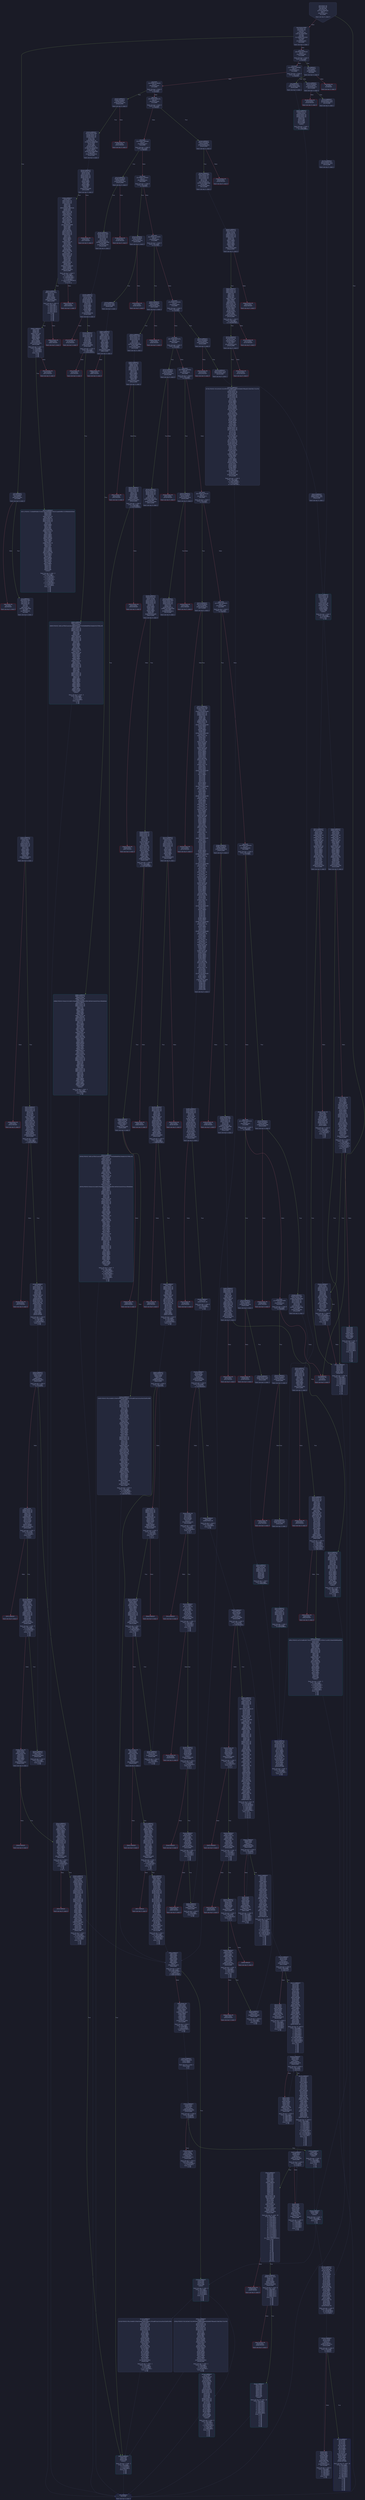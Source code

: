 digraph G {
    node [shape=box, style="filled, rounded", color="#565f89", fontcolor="#c0caf5", fontname="Helvetica", fillcolor="#24283b"];
    edge [color="#414868", fontcolor="#c0caf5", fontname="Helvetica"];
    bgcolor="#1a1b26";
    0 [ label = "[00] PUSH1 60
[02] PUSH1 40
[04] MSTORE
[05] PUSH1 04
[07] CALLDATASIZE
[08] LT
[09] PUSH2 00cc
[0c] JUMPI

Stack size req: 0, sizeΔ: 0
" shape = invhouse]
    1 [ label = "[0d] PUSH4 ffffffff
[12] PUSH1 e0
[14] PUSH1 02
[16] EXP
[17] PUSH1 00
[19] CALLDATALOAD
[1a] DIV
[1b] AND
[1c] PUSH4 01a12fd3
[21] DUP2
[22] EQ
[23] PUSH2 00d1
[26] JUMPI

Stack size req: 0, sizeΔ: 1
"]
    2 [ label = "[27] DUP1
[28] PUSH4 26782247
[2d] EQ
[2e] PUSH2 00f2
[31] JUMPI

Stack size req: 1, sizeΔ: 0
Entry->Op usage:
	0->45:EQ:1
"]
    3 [ label = "[32] DUP1
[33] PUSH4 27a099d8
[38] EQ
[39] PUSH2 0121
[3c] JUMPI

Stack size req: 1, sizeΔ: 0
Entry->Op usage:
	0->56:EQ:1
"]
    4 [ label = "[3d] DUP1
[3e] PUSH4 3ccdbb28
[43] EQ
[44] PUSH2 0187
[47] JUMPI

Stack size req: 1, sizeΔ: 0
Entry->Op usage:
	0->67:EQ:1
"]
    5 [ label = "[48] DUP1
[49] PUSH4 408ee7fe
[4e] EQ
[4f] PUSH2 01b0
[52] JUMPI

Stack size req: 1, sizeΔ: 0
Entry->Op usage:
	0->78:EQ:1
"]
    6 [ label = "[53] DUP1
[54] PUSH4 75829def
[59] EQ
[5a] PUSH2 01cf
[5d] JUMPI

Stack size req: 1, sizeΔ: 0
Entry->Op usage:
	0->89:EQ:1
"]
    7 [ label = "[5e] DUP1
[5f] PUSH4 77f50f97
[64] EQ
[65] PUSH2 01ee
[68] JUMPI

Stack size req: 1, sizeΔ: 0
Entry->Op usage:
	0->100:EQ:1
"]
    8 [ label = "[69] DUP1
[6a] PUSH4 7acc8678
[6f] EQ
[70] PUSH2 0201
[73] JUMPI

Stack size req: 1, sizeΔ: 0
Entry->Op usage:
	0->111:EQ:1
"]
    9 [ label = "[74] DUP1
[75] PUSH4 7c423f54
[7a] EQ
[7b] PUSH2 0220
[7e] JUMPI

Stack size req: 1, sizeΔ: 0
Entry->Op usage:
	0->122:EQ:1
"]
    10 [ label = "[7f] DUP1
[80] PUSH4 9870d7fe
[85] EQ
[86] PUSH2 0233
[89] JUMPI

Stack size req: 1, sizeΔ: 0
Entry->Op usage:
	0->133:EQ:1
"]
    11 [ label = "[8a] DUP1
[8b] PUSH4 ac8a584a
[90] EQ
[91] PUSH2 0252
[94] JUMPI

Stack size req: 1, sizeΔ: 0
Entry->Op usage:
	0->144:EQ:1
"]
    12 [ label = "[95] DUP1
[96] PUSH4 bc9cbcc8
[9b] EQ
[9c] PUSH2 0271
[9f] JUMPI

Stack size req: 1, sizeΔ: 0
Entry->Op usage:
	0->155:EQ:1
"]
    13 [ label = "[a0] DUP1
[a1] PUSH4 c6d8a203
[a6] EQ
[a7] PUSH2 038e
[aa] JUMPI

Stack size req: 1, sizeΔ: 0
Entry->Op usage:
	0->166:EQ:1
"]
    14 [ label = "[ab] DUP1
[ac] PUSH4 ce56c454
[b1] EQ
[b2] PUSH2 03ad
[b5] JUMPI

Stack size req: 1, sizeΔ: 0
Entry->Op usage:
	0->177:EQ:1
"]
    15 [ label = "[b6] DUP1
[b7] PUSH4 eee24219
[bc] EQ
[bd] PUSH2 03cf
[c0] JUMPI

Stack size req: 1, sizeΔ: 0
Entry->Op usage:
	0->188:EQ:1
"]
    16 [ label = "[c1] DUP1
[c2] PUSH4 f851a440
[c7] EQ
[c8] PUSH2 03e2
[cb] JUMPI

Stack size req: 1, sizeΔ: 0
Entry->Op usage:
	0->199:EQ:1
"]
    17 [ label = "[cc] JUMPDEST
[cd] PUSH1 00
[cf] DUP1
[d0] REVERT

Stack size req: 0, sizeΔ: 0
" color = "red"]
    18 [ label = "[d1] JUMPDEST
[d2] CALLVALUE
[d3] ISZERO
[d4] PUSH2 00dc
[d7] JUMPI

Stack size req: 0, sizeΔ: 0
"]
    19 [ label = "[d8] PUSH1 00
[da] DUP1
[db] REVERT

Stack size req: 0, sizeΔ: 0
" color = "red"]
    20 [ label = "[dc] JUMPDEST
[dd] PUSH2 00f0
[e0] PUSH1 01
[e2] PUSH1 a0
[e4] PUSH1 02
[e6] EXP
[e7] SUB
[e8] PUSH1 04
[ea] CALLDATALOAD
[eb] AND
[ec] PUSH2 03f5
[ef] JUMP

Stack size req: 0, sizeΔ: 2
"]
    21 [ label = "[f0] JUMPDEST
[f1] STOP

Stack size req: 0, sizeΔ: 0
" color = "darkblue"]
    22 [ label = "[f2] JUMPDEST
[f3] CALLVALUE
[f4] ISZERO
[f5] PUSH2 00fd
[f8] JUMPI

Stack size req: 0, sizeΔ: 0
"]
    23 [ label = "[f9] PUSH1 00
[fb] DUP1
[fc] REVERT

Stack size req: 0, sizeΔ: 0
" color = "red"]
    24 [ label = "[fd] JUMPDEST
[fe] PUSH2 0105
[0101] PUSH2 0565
[0104] JUMP

Stack size req: 0, sizeΔ: 1
"]
    25 [ label = "[0105] JUMPDEST
[0106] PUSH1 40
[0108] MLOAD
[0109] PUSH1 01
[010b] PUSH1 a0
[010d] PUSH1 02
[010f] EXP
[0110] SUB
[0111] SWAP1
[0112] SWAP2
[0113] AND
[0114] DUP2
[0115] MSTORE
[0116] PUSH1 20
[0118] ADD
[0119] PUSH1 40
[011b] MLOAD
[011c] DUP1
[011d] SWAP2
[011e] SUB
[011f] SWAP1
[0120] RETURN

Stack size req: 1, sizeΔ: -1
Entry->Op usage:
	0->275:AND:0
	0->277:MSTORE:1
Entry->Exit:
	0->😵
" color = "darkblue"]
    26 [ label = "[0121] JUMPDEST
[0122] CALLVALUE
[0123] ISZERO
[0124] PUSH2 012c
[0127] JUMPI

Stack size req: 0, sizeΔ: 0
"]
    27 [ label = "[0128] PUSH1 00
[012a] DUP1
[012b] REVERT

Stack size req: 0, sizeΔ: 0
" color = "red"]
    28 [ label = "[012c] JUMPDEST
[012d] PUSH2 0134
[0130] PUSH2 0574
[0133] JUMP

Stack size req: 0, sizeΔ: 1
"]
    29 [ label = "[0134] JUMPDEST
[0135] PUSH1 40
[0137] MLOAD
[0138] PUSH1 20
[013a] DUP1
[013b] DUP3
[013c] MSTORE
[013d] DUP2
[013e] SWAP1
[013f] DUP2
[0140] ADD
[0141] DUP4
[0142] DUP2
[0143] DUP2
[0144] MLOAD
[0145] DUP2
[0146] MSTORE
[0147] PUSH1 20
[0149] ADD
[014a] SWAP2
[014b] POP
[014c] DUP1
[014d] MLOAD
[014e] SWAP1
[014f] PUSH1 20
[0151] ADD
[0152] SWAP1
[0153] PUSH1 20
[0155] MUL
[0156] DUP1
[0157] DUP4
[0158] DUP4
[0159] PUSH1 00

Stack size req: 1, sizeΔ: 9
Entry->Op usage:
	0->324:MLOAD:0
	0->333:MLOAD:0
	0->337:ADD:1
"]
    30 [ label = "[015b] JUMPDEST
[015c] DUP4
[015d] DUP2
[015e] LT
[015f] ISZERO
[0160] PUSH2 0173
[0163] JUMPI

Stack size req: 4, sizeΔ: 0
Entry->Op usage:
	0->350:LT:0
	3->350:LT:1
"]
    31 [ label = "[0164] DUP1
[0165] DUP3
[0166] ADD
[0167] MLOAD
[0168] DUP4
[0169] DUP3
[016a] ADD
[016b] MSTORE
[016c] PUSH1 20
[016e] ADD
[016f] PUSH2 015b
[0172] JUMP

Stack size req: 3, sizeΔ: 0
Entry->Op usage:
	0->358:ADD:1
	0->362:ADD:0
	0->366:ADD:1
	1->358:ADD:0
	2->362:ADD:1
Entry->Exit:
	0->😵
"]
    32 [ label = "[0173] JUMPDEST
[0174] POP
[0175] POP
[0176] POP
[0177] POP
[0178] SWAP1
[0179] POP
[017a] ADD
[017b] SWAP3
[017c] POP
[017d] POP
[017e] POP
[017f] PUSH1 40
[0181] MLOAD
[0182] DUP1
[0183] SWAP2
[0184] SUB
[0185] SWAP1
[0186] RETURN

Stack size req: 10, sizeΔ: -10
Entry->Op usage:
	0->372:POP:0
	1->373:POP:0
	2->374:POP:0
	3->375:POP:0
	4->378:ADD:0
	5->377:POP:0
	6->378:ADD:1
	7->381:POP:0
	8->382:POP:0
	9->380:POP:0
Entry->Exit:
	0->😵
	1->😵
	2->😵
	3->😵
	4->😵
	5->😵
	6->😵
	7->😵
	8->😵
	9->😵
" color = "darkblue"]
    33 [ label = "[0187] JUMPDEST
[0188] CALLVALUE
[0189] ISZERO
[018a] PUSH2 0192
[018d] JUMPI

Stack size req: 0, sizeΔ: 0
"]
    34 [ label = "[018e] PUSH1 00
[0190] DUP1
[0191] REVERT

Stack size req: 0, sizeΔ: 0
" color = "red"]
    35 [ label = "[0192] JUMPDEST
[0193] PUSH2 00f0
[0196] PUSH1 01
[0198] PUSH1 a0
[019a] PUSH1 02
[019c] EXP
[019d] SUB
[019e] PUSH1 04
[01a0] CALLDATALOAD
[01a1] DUP2
[01a2] AND
[01a3] SWAP1
[01a4] PUSH1 24
[01a6] CALLDATALOAD
[01a7] SWAP1
[01a8] PUSH1 44
[01aa] CALLDATALOAD
[01ab] AND
[01ac] PUSH2 05dd
[01af] JUMP

Stack size req: 0, sizeΔ: 4
"]
    36 [ label = "[01b0] JUMPDEST
[01b1] CALLVALUE
[01b2] ISZERO
[01b3] PUSH2 01bb
[01b6] JUMPI

Stack size req: 0, sizeΔ: 0
"]
    37 [ label = "[01b7] PUSH1 00
[01b9] DUP1
[01ba] REVERT

Stack size req: 0, sizeΔ: 0
" color = "red"]
    38 [ label = "[01bb] JUMPDEST
[01bc] PUSH2 00f0
[01bf] PUSH1 01
[01c1] PUSH1 a0
[01c3] PUSH1 02
[01c5] EXP
[01c6] SUB
[01c7] PUSH1 04
[01c9] CALLDATALOAD
[01ca] AND
[01cb] PUSH2 06d4
[01ce] JUMP

Stack size req: 0, sizeΔ: 2
"]
    39 [ label = "[01cf] JUMPDEST
[01d0] CALLVALUE
[01d1] ISZERO
[01d2] PUSH2 01da
[01d5] JUMPI

Stack size req: 0, sizeΔ: 0
"]
    40 [ label = "[01d6] PUSH1 00
[01d8] DUP1
[01d9] REVERT

Stack size req: 0, sizeΔ: 0
" color = "red"]
    41 [ label = "[01da] JUMPDEST
[01db] PUSH2 00f0
[01de] PUSH1 01
[01e0] PUSH1 a0
[01e2] PUSH1 02
[01e4] EXP
[01e5] SUB
[01e6] PUSH1 04
[01e8] CALLDATALOAD
[01e9] AND
[01ea] PUSH2 07d0
[01ed] JUMP

Stack size req: 0, sizeΔ: 2
"]
    42 [ label = "[01ee] JUMPDEST
[01ef] CALLVALUE
[01f0] ISZERO
[01f1] PUSH2 01f9
[01f4] JUMPI

Stack size req: 0, sizeΔ: 0
"]
    43 [ label = "[01f5] PUSH1 00
[01f7] DUP1
[01f8] REVERT

Stack size req: 0, sizeΔ: 0
" color = "red"]
    44 [ label = "[01f9] JUMPDEST
[01fa] PUSH2 00f0
[01fd] PUSH2 086b
[0200] JUMP

Stack size req: 0, sizeΔ: 1
"]
    45 [ label = "[0201] JUMPDEST
[0202] CALLVALUE
[0203] ISZERO
[0204] PUSH2 020c
[0207] JUMPI

Stack size req: 0, sizeΔ: 0
"]
    46 [ label = "[0208] PUSH1 00
[020a] DUP1
[020b] REVERT

Stack size req: 0, sizeΔ: 0
" color = "red"]
    47 [ label = "[020c] JUMPDEST
[020d] PUSH2 00f0
[0210] PUSH1 01
[0212] PUSH1 a0
[0214] PUSH1 02
[0216] EXP
[0217] SUB
[0218] PUSH1 04
[021a] CALLDATALOAD
[021b] AND
[021c] PUSH2 0905
[021f] JUMP

Stack size req: 0, sizeΔ: 2
"]
    48 [ label = "[0220] JUMPDEST
[0221] CALLVALUE
[0222] ISZERO
[0223] PUSH2 022b
[0226] JUMPI

Stack size req: 0, sizeΔ: 0
"]
    49 [ label = "[0227] PUSH1 00
[0229] DUP1
[022a] REVERT

Stack size req: 0, sizeΔ: 0
" color = "red"]
    50 [ label = "[022b] JUMPDEST
[022c] PUSH2 0134
[022f] PUSH2 09e7
[0232] JUMP

Stack size req: 0, sizeΔ: 1
"]
    51 [ label = "[0233] JUMPDEST
[0234] CALLVALUE
[0235] ISZERO
[0236] PUSH2 023e
[0239] JUMPI

Stack size req: 0, sizeΔ: 0
"]
    52 [ label = "[023a] PUSH1 00
[023c] DUP1
[023d] REVERT

Stack size req: 0, sizeΔ: 0
" color = "red"]
    53 [ label = "[023e] JUMPDEST
[023f] PUSH2 00f0
[0242] PUSH1 01
[0244] PUSH1 a0
[0246] PUSH1 02
[0248] EXP
[0249] SUB
[024a] PUSH1 04
[024c] CALLDATALOAD
[024d] AND
[024e] PUSH2 0a4d
[0251] JUMP

Stack size req: 0, sizeΔ: 2
"]
    54 [ label = "[0252] JUMPDEST
[0253] CALLVALUE
[0254] ISZERO
[0255] PUSH2 025d
[0258] JUMPI

Stack size req: 0, sizeΔ: 0
"]
    55 [ label = "[0259] PUSH1 00
[025b] DUP1
[025c] REVERT

Stack size req: 0, sizeΔ: 0
" color = "red"]
    56 [ label = "[025d] JUMPDEST
[025e] PUSH2 00f0
[0261] PUSH1 01
[0263] PUSH1 a0
[0265] PUSH1 02
[0267] EXP
[0268] SUB
[0269] PUSH1 04
[026b] CALLDATALOAD
[026c] AND
[026d] PUSH2 0b1d
[0270] JUMP

Stack size req: 0, sizeΔ: 2
"]
    57 [ label = "[0271] JUMPDEST
[0272] CALLVALUE
[0273] ISZERO
[0274] PUSH2 027c
[0277] JUMPI

Stack size req: 0, sizeΔ: 0
"]
    58 [ label = "[0278] PUSH1 00
[027a] DUP1
[027b] REVERT

Stack size req: 0, sizeΔ: 0
" color = "red"]
    59 [ label = "[027c] JUMPDEST
[027d] PUSH2 00f0
[0280] PUSH1 04
[0282] DUP1
[0283] CALLDATALOAD
[0284] PUSH1 01
[0286] PUSH1 a0
[0288] PUSH1 02
[028a] EXP
[028b] SUB
[028c] AND
[028d] SWAP1
[028e] PUSH1 44
[0290] PUSH1 24
[0292] DUP1
[0293] CALLDATALOAD
[0294] SWAP1
[0295] DUP2
[0296] ADD
[0297] SWAP1
[0298] DUP4
[0299] ADD
[029a] CALLDATALOAD
[029b] DUP1
[029c] PUSH1 20
[029e] DUP1
[029f] DUP3
[02a0] MUL
[02a1] ADD
[02a2] PUSH1 40
[02a4] MLOAD
[02a5] SWAP1
[02a6] DUP2
[02a7] ADD
[02a8] PUSH1 40
[02aa] MSTORE
[02ab] DUP1
[02ac] SWAP4
[02ad] SWAP3
[02ae] SWAP2
[02af] SWAP1
[02b0] DUP2
[02b1] DUP2
[02b2] MSTORE
[02b3] PUSH1 20
[02b5] ADD
[02b6] DUP4
[02b7] DUP4
[02b8] PUSH1 20
[02ba] MUL
[02bb] DUP1
[02bc] DUP3
[02bd] DUP5
[02be] CALLDATACOPY
[02bf] DUP3
[02c0] ADD
[02c1] SWAP2
[02c2] POP
[02c3] POP
[02c4] POP
[02c5] POP
[02c6] POP
[02c7] POP
[02c8] SWAP2
[02c9] SWAP1
[02ca] DUP1
[02cb] CALLDATALOAD
[02cc] SWAP1
[02cd] PUSH1 20
[02cf] ADD
[02d0] SWAP1
[02d1] DUP3
[02d2] ADD
[02d3] DUP1
[02d4] CALLDATALOAD
[02d5] SWAP1
[02d6] PUSH1 20
[02d8] ADD
[02d9] SWAP1
[02da] DUP1
[02db] DUP1
[02dc] PUSH1 20
[02de] MUL
[02df] PUSH1 20
[02e1] ADD
[02e2] PUSH1 40
[02e4] MLOAD
[02e5] SWAP1
[02e6] DUP2
[02e7] ADD
[02e8] PUSH1 40
[02ea] MSTORE
[02eb] DUP1
[02ec] SWAP4
[02ed] SWAP3
[02ee] SWAP2
[02ef] SWAP1
[02f0] DUP2
[02f1] DUP2
[02f2] MSTORE
[02f3] PUSH1 20
[02f5] ADD
[02f6] DUP4
[02f7] DUP4
[02f8] PUSH1 20
[02fa] MUL
[02fb] DUP1
[02fc] DUP3
[02fd] DUP5
[02fe] CALLDATACOPY
[02ff] DUP3
[0300] ADD
[0301] SWAP2
[0302] POP
[0303] POP
[0304] POP
[0305] POP
[0306] POP
[0307] POP
[0308] SWAP2
[0309] SWAP1
[030a] DUP1
[030b] CALLDATALOAD
[030c] SWAP1
[030d] PUSH1 20
[030f] ADD
[0310] SWAP1
[0311] DUP3
[0312] ADD
[0313] DUP1
[0314] CALLDATALOAD
[0315] SWAP1
[0316] PUSH1 20
[0318] ADD
[0319] SWAP1
[031a] DUP1
[031b] DUP1
[031c] PUSH1 20
[031e] MUL
[031f] PUSH1 20
[0321] ADD
[0322] PUSH1 40
[0324] MLOAD
[0325] SWAP1
[0326] DUP2
[0327] ADD
[0328] PUSH1 40
[032a] MSTORE
[032b] DUP1
[032c] SWAP4
[032d] SWAP3
[032e] SWAP2
[032f] SWAP1
[0330] DUP2
[0331] DUP2
[0332] MSTORE
[0333] PUSH1 20
[0335] ADD
[0336] DUP4
[0337] DUP4
[0338] PUSH1 20
[033a] MUL
[033b] DUP1
[033c] DUP3
[033d] DUP5
[033e] CALLDATACOPY
[033f] DUP3
[0340] ADD
[0341] SWAP2
[0342] POP
[0343] POP
[0344] POP
[0345] POP
[0346] POP
[0347] POP
[0348] SWAP2
[0349] SWAP1
[034a] DUP1
[034b] CALLDATALOAD
[034c] SWAP1
[034d] PUSH1 20
[034f] ADD
[0350] SWAP1
[0351] DUP3
[0352] ADD
[0353] DUP1
[0354] CALLDATALOAD
[0355] SWAP1
[0356] PUSH1 20
[0358] ADD
[0359] SWAP1
[035a] DUP1
[035b] DUP1
[035c] PUSH1 20
[035e] MUL
[035f] PUSH1 20
[0361] ADD
[0362] PUSH1 40
[0364] MLOAD
[0365] SWAP1
[0366] DUP2
[0367] ADD
[0368] PUSH1 40
[036a] MSTORE
[036b] DUP1
[036c] SWAP4
[036d] SWAP3
[036e] SWAP2
[036f] SWAP1
[0370] DUP2
[0371] DUP2
[0372] MSTORE
[0373] PUSH1 20
[0375] ADD
[0376] DUP4
[0377] DUP4
[0378] PUSH1 20
[037a] MUL
[037b] DUP1
[037c] DUP3
[037d] DUP5
[037e] CALLDATACOPY
[037f] POP
[0380] SWAP5
[0381] SWAP7
[0382] POP
[0383] PUSH2 0c89
[0386] SWAP6
[0387] POP
[0388] POP
[0389] POP
[038a] POP
[038b] POP
[038c] POP
[038d] JUMP

Stack size req: 0, sizeΔ: 6
"]
    60 [ label = "[038e] JUMPDEST
[038f] CALLVALUE
[0390] ISZERO
[0391] PUSH2 0399
[0394] JUMPI

Stack size req: 0, sizeΔ: 0
"]
    61 [ label = "[0395] PUSH1 00
[0397] DUP1
[0398] REVERT

Stack size req: 0, sizeΔ: 0
" color = "red"]
    62 [ label = "[0399] JUMPDEST
[039a] PUSH2 00f0
[039d] PUSH1 01
[039f] PUSH1 a0
[03a1] PUSH1 02
[03a3] EXP
[03a4] SUB
[03a5] PUSH1 04
[03a7] CALLDATALOAD
[03a8] AND
[03a9] PUSH2 0ef6
[03ac] JUMP

Stack size req: 0, sizeΔ: 2
"]
    63 [ label = "[03ad] JUMPDEST
[03ae] CALLVALUE
[03af] ISZERO
[03b0] PUSH2 03b8
[03b3] JUMPI

Stack size req: 0, sizeΔ: 0
"]
    64 [ label = "[03b4] PUSH1 00
[03b6] DUP1
[03b7] REVERT

Stack size req: 0, sizeΔ: 0
" color = "red"]
    65 [ label = "[03b8] JUMPDEST
[03b9] PUSH2 00f0
[03bc] PUSH1 04
[03be] CALLDATALOAD
[03bf] PUSH1 01
[03c1] PUSH1 a0
[03c3] PUSH1 02
[03c5] EXP
[03c6] SUB
[03c7] PUSH1 24
[03c9] CALLDATALOAD
[03ca] AND
[03cb] PUSH2 0f3f
[03ce] JUMP

Stack size req: 0, sizeΔ: 3
"]
    66 [ label = "[03cf] JUMPDEST
[03d0] CALLVALUE
[03d1] ISZERO
[03d2] PUSH2 03da
[03d5] JUMPI

Stack size req: 0, sizeΔ: 0
"]
    67 [ label = "[03d6] PUSH1 00
[03d8] DUP1
[03d9] REVERT

Stack size req: 0, sizeΔ: 0
" color = "red"]
    68 [ label = "[03da] JUMPDEST
[03db] PUSH2 0105
[03de] PUSH2 0fd2
[03e1] JUMP

Stack size req: 0, sizeΔ: 1
"]
    69 [ label = "[03e2] JUMPDEST
[03e3] CALLVALUE
[03e4] ISZERO
[03e5] PUSH2 03ed
[03e8] JUMPI

Stack size req: 0, sizeΔ: 0
"]
    70 [ label = "[03e9] PUSH1 00
[03eb] DUP1
[03ec] REVERT

Stack size req: 0, sizeΔ: 0
" color = "red"]
    71 [ label = "[03ed] JUMPDEST
[03ee] PUSH2 0105
[03f1] PUSH2 0fe1
[03f4] JUMP

Stack size req: 0, sizeΔ: 1
"]
    72 [ label = "[03f5] JUMPDEST
[03f6] PUSH1 00
[03f8] DUP1
[03f9] SLOAD
[03fa] CALLER
[03fb] PUSH1 01
[03fd] PUSH1 a0
[03ff] PUSH1 02
[0401] EXP
[0402] SUB
[0403] SWAP1
[0404] DUP2
[0405] AND
[0406] SWAP2
[0407] AND
[0408] EQ
[0409] PUSH2 0411
[040c] JUMPI

Stack size req: 0, sizeΔ: 1
"]
    73 [ label = "[040d] PUSH1 00
[040f] DUP1
[0410] REVERT

Stack size req: 0, sizeΔ: 0
" color = "red"]
    74 [ label = "[0411] JUMPDEST
[0412] PUSH1 01
[0414] PUSH1 a0
[0416] PUSH1 02
[0418] EXP
[0419] SUB
[041a] DUP3
[041b] AND
[041c] PUSH1 00
[041e] SWAP1
[041f] DUP2
[0420] MSTORE
[0421] PUSH1 03
[0423] PUSH1 20
[0425] MSTORE
[0426] PUSH1 40
[0428] SWAP1
[0429] SHA3
[042a] SLOAD
[042b] PUSH1 ff
[042d] AND
[042e] ISZERO
[042f] ISZERO
[0430] PUSH2 0438
[0433] JUMPI

Stack size req: 2, sizeΔ: 0
Entry->Op usage:
	1->1051:AND:0
	1->1056:MSTORE:1
"]
    75 [ label = "[0434] PUSH1 00
[0436] DUP1
[0437] REVERT

Stack size req: 0, sizeΔ: 0
" color = "red"]
    76 [ label = "[0438] JUMPDEST
[0439] POP
[043a] PUSH1 01
[043c] PUSH1 a0
[043e] PUSH1 02
[0440] EXP
[0441] SUB
[0442] DUP2
[0443] AND
[0444] PUSH1 00
[0446] SWAP1
[0447] DUP2
[0448] MSTORE
[0449] PUSH1 03
[044b] PUSH1 20
[044d] MSTORE
[044e] PUSH1 40
[0450] DUP2
[0451] SHA3
[0452] DUP1
[0453] SLOAD
[0454] PUSH1 ff
[0456] NOT
[0457] AND
[0458] SWAP1
[0459] SSTORE

Stack size req: 2, sizeΔ: 0
Entry->Op usage:
	0->1081:POP:0
	1->1091:AND:0
	1->1096:MSTORE:1
Entry->Exit:
	0->😵
"]
    77 [ label = "[045a] JUMPDEST
[045b] PUSH1 05
[045d] SLOAD
[045e] DUP2
[045f] LT
[0460] ISZERO
[0461] PUSH2 0561
[0464] JUMPI

Stack size req: 1, sizeΔ: 0
Entry->Op usage:
	0->1119:LT:0
"]
    78 [ label = "[0465] DUP2
[0466] PUSH1 01
[0468] PUSH1 a0
[046a] PUSH1 02
[046c] EXP
[046d] SUB
[046e] AND
[046f] PUSH1 05
[0471] DUP3
[0472] DUP2
[0473] SLOAD
[0474] DUP2
[0475] LT
[0476] ISZERO
[0477] ISZERO
[0478] PUSH2 047d
[047b] JUMPI

Stack size req: 2, sizeΔ: 3
Entry->Op usage:
	0->1141:LT:0
	1->1134:AND:1
Entry->Exit:
	0->0, 3
	1->2, 4
"]
    79 [ label = "[047c] INVALID

Stack size req: 0, sizeΔ: 0
" color = "red"]
    80 [ label = "[047d] JUMPDEST
[047e] PUSH1 00
[0480] SWAP2
[0481] DUP3
[0482] MSTORE
[0483] PUSH1 20
[0485] SWAP1
[0486] SWAP2
[0487] SHA3
[0488] ADD
[0489] SLOAD
[048a] PUSH1 01
[048c] PUSH1 a0
[048e] PUSH1 02
[0490] EXP
[0491] SUB
[0492] AND
[0493] EQ
[0494] ISZERO
[0495] PUSH2 0559
[0498] JUMPI

Stack size req: 3, sizeΔ: -3
Entry->Op usage:
	0->1160:ADD:1
	1->1154:MSTORE:1
	2->1171:EQ:1
Entry->Exit:
	0->😵
	1->😵
	2->😵
"]
    81 [ label = "[0499] PUSH1 05
[049b] DUP1
[049c] SLOAD
[049d] PUSH1 00
[049f] NOT
[04a0] DUP2
[04a1] ADD
[04a2] SWAP1
[04a3] DUP2
[04a4] LT
[04a5] PUSH2 04aa
[04a8] JUMPI

Stack size req: 0, sizeΔ: 2
"]
    82 [ label = "[04a9] INVALID

Stack size req: 0, sizeΔ: 0
" color = "red"]
    83 [ label = "[04aa] JUMPDEST
[04ab] PUSH1 00
[04ad] SWAP2
[04ae] DUP3
[04af] MSTORE
[04b0] PUSH1 20
[04b2] SWAP1
[04b3] SWAP2
[04b4] SHA3
[04b5] ADD
[04b6] SLOAD
[04b7] PUSH1 05
[04b9] DUP1
[04ba] SLOAD
[04bb] PUSH1 01
[04bd] PUSH1 a0
[04bf] PUSH1 02
[04c1] EXP
[04c2] SUB
[04c3] SWAP1
[04c4] SWAP3
[04c5] AND
[04c6] SWAP2
[04c7] DUP4
[04c8] SWAP1
[04c9] DUP2
[04ca] LT
[04cb] PUSH2 04d0
[04ce] JUMPI

Stack size req: 3, sizeΔ: 1
Entry->Op usage:
	0->1205:ADD:1
	1->1199:MSTORE:1
	2->1226:LT:0
Entry->Exit:
	0->😵
	1->😵
	2->0, 3
"]
    84 [ label = "[04cf] INVALID

Stack size req: 0, sizeΔ: 0
" color = "red"]
    85 [ label = "[04d0] JUMPDEST
[04d1] PUSH1 00
[04d3] SWAP2
[04d4] DUP3
[04d5] MSTORE
[04d6] PUSH1 20
[04d8] SWAP1
[04d9] SWAP2
[04da] SHA3
[04db] ADD
[04dc] DUP1
[04dd] SLOAD
[04de] PUSH1 01
[04e0] PUSH1 a0
[04e2] PUSH1 02
[04e4] EXP
[04e5] SUB
[04e6] NOT
[04e7] AND
[04e8] PUSH1 01
[04ea] PUSH1 a0
[04ec] PUSH1 02
[04ee] EXP
[04ef] SUB
[04f0] SWAP3
[04f1] SWAP1
[04f2] SWAP3
[04f3] AND
[04f4] SWAP2
[04f5] SWAP1
[04f6] SWAP2
[04f7] OR
[04f8] SWAP1
[04f9] SSTORE
[04fa] PUSH1 05
[04fc] DUP1
[04fd] SLOAD
[04fe] SWAP1
[04ff] PUSH2 050c
[0502] SWAP1
[0503] PUSH1 00
[0505] NOT
[0506] DUP4
[0507] ADD
[0508] PUSH2 0ff0
[050b] JUMP

Stack size req: 3, sizeΔ: 1
Entry->Op usage:
	0->1243:ADD:1
	1->1237:MSTORE:1
	2->1267:AND:1
	2->1271:OR:0
Entry->Exit:
	0->😵
	1->😵
	2->😵
"]
    86 [ label = "[050c] JUMPDEST
[050d] POP
[050e] PUSH32 5611bf3e417d124f97bf2c788843ea8bb502b66079fbee02158ef30b172cb762
[052f] DUP3
[0530] PUSH1 00
[0532] PUSH1 40
[0534] MLOAD
[0535] PUSH1 01
[0537] PUSH1 a0
[0539] PUSH1 02
[053b] EXP
[053c] SUB
[053d] SWAP1
[053e] SWAP3
[053f] AND
[0540] DUP3
[0541] MSTORE
[0542] ISZERO
[0543] ISZERO
[0544] PUSH1 20
[0546] DUP3
[0547] ADD
[0548] MSTORE
[0549] PUSH1 40
[054b] SWAP1
[054c] DUP2
[054d] ADD
[054e] SWAP1
[054f] MLOAD
[0550] DUP1
[0551] SWAP2
[0552] SUB
[0553] SWAP1
[0554] LOG1
[0555] PUSH2 0561
[0558] JUMP

Stack size req: 3, sizeΔ: -1
Entry->Op usage:
	0->1293:POP:0
	2->1343:AND:0
	2->1345:MSTORE:1
Entry->Exit:
	0->😵
"]
    87 [ label = "[0559] JUMPDEST
[055a] PUSH1 01
[055c] ADD
[055d] PUSH2 045a
[0560] JUMP

Stack size req: 1, sizeΔ: 0
Entry->Op usage:
	0->1372:ADD:1
Entry->Exit:
	0->😵
"]
    88 [ label = "[0561] JUMPDEST
[0562] POP
[0563] POP
[0564] JUMP
Indirect!

Stack size req: 3, sizeΔ: -3
Entry->Op usage:
	0->1378:POP:0
	1->1379:POP:0
	2->1380:JUMP:0
Entry->Exit:
	0->😵
	1->😵
	2->😵
" color = "teal"]
    89 [ label = "[0565] JUMPDEST
[0566] PUSH1 01
[0568] SLOAD
[0569] PUSH1 01
[056b] PUSH1 a0
[056d] PUSH1 02
[056f] EXP
[0570] SUB
[0571] AND
[0572] DUP2
[0573] JUMP
Indirect!

Stack size req: 1, sizeΔ: 1
Entry->Op usage:
	0->1395:JUMP:0
" color = "teal"]
    90 [ label = "[0574] JUMPDEST
[0575] PUSH2 057c
[0578] PUSH2 1019
[057b] JUMP

Stack size req: 0, sizeΔ: 1
"]
    91 [ label = "[057c] JUMPDEST
[057d] PUSH1 04
[057f] DUP1
[0580] SLOAD
[0581] DUP1
[0582] PUSH1 20
[0584] MUL
[0585] PUSH1 20
[0587] ADD
[0588] PUSH1 40
[058a] MLOAD
[058b] SWAP1
[058c] DUP2
[058d] ADD
[058e] PUSH1 40
[0590] MSTORE
[0591] DUP1
[0592] SWAP3
[0593] SWAP2
[0594] SWAP1
[0595] DUP2
[0596] DUP2
[0597] MSTORE
[0598] PUSH1 20
[059a] ADD
[059b] DUP3
[059c] DUP1
[059d] SLOAD
[059e] DUP1
[059f] ISZERO
[05a0] PUSH2 05d2
[05a3] JUMPI

Stack size req: 0, sizeΔ: 6
"]
    92 [ label = "[05a4] PUSH1 20
[05a6] MUL
[05a7] DUP3
[05a8] ADD
[05a9] SWAP2
[05aa] SWAP1
[05ab] PUSH1 00
[05ad] MSTORE
[05ae] PUSH1 20
[05b0] PUSH1 00
[05b2] SHA3
[05b3] SWAP1

Stack size req: 3, sizeΔ: 0
Entry->Op usage:
	0->1446:MUL:1
	1->1453:MSTORE:1
	2->1448:ADD:0
Entry->Exit:
	0->😵
	1->😵
	2->0
"]
    93 [ label = "[05b4] JUMPDEST
[05b5] DUP2
[05b6] SLOAD
[05b7] PUSH1 01
[05b9] PUSH1 a0
[05bb] PUSH1 02
[05bd] EXP
[05be] SUB
[05bf] AND
[05c0] DUP2
[05c1] MSTORE
[05c2] PUSH1 01
[05c4] SWAP1
[05c5] SWAP2
[05c6] ADD
[05c7] SWAP1
[05c8] PUSH1 20
[05ca] ADD
[05cb] DUP1
[05cc] DUP4
[05cd] GT
[05ce] PUSH2 05b4
[05d1] JUMPI

Stack size req: 3, sizeΔ: 0
Entry->Op usage:
	0->1473:MSTORE:0
	0->1482:ADD:1
	1->1462:SLOAD:0
	1->1478:ADD:0
	2->1485:GT:0
Entry->Exit:
	0->😵
	1->😵
"]
    94 [ label = "[05d2] JUMPDEST
[05d3] POP
[05d4] POP
[05d5] POP
[05d6] POP
[05d7] POP
[05d8] SWAP1
[05d9] POP

Stack size req: 7, sizeΔ: -6
Entry->Op usage:
	0->1491:POP:0
	1->1492:POP:0
	2->1493:POP:0
	3->1494:POP:0
	4->1495:POP:0
	6->1497:POP:0
Entry->Exit:
	0->😵
	1->😵
	2->😵
	3->😵
	4->😵
	5->0
	6->😵
"]
    95 [ label = "[05da] JUMPDEST
[05db] SWAP1
[05dc] JUMP
Indirect!

Stack size req: 2, sizeΔ: -1
Entry->Op usage:
	1->1500:JUMP:0
Entry->Exit:
	0->0
	1->😵
" color = "teal"]
    96 [ label = "[05dd] JUMPDEST
[05de] PUSH1 00
[05e0] SLOAD
[05e1] CALLER
[05e2] PUSH1 01
[05e4] PUSH1 a0
[05e6] PUSH1 02
[05e8] EXP
[05e9] SUB
[05ea] SWAP1
[05eb] DUP2
[05ec] AND
[05ed] SWAP2
[05ee] AND
[05ef] EQ
[05f0] PUSH2 05f8
[05f3] JUMPI

Stack size req: 0, sizeΔ: 0
"]
    97 [ label = "[05f4] PUSH1 00
[05f6] DUP1
[05f7] REVERT

Stack size req: 0, sizeΔ: 0
" color = "red"]
    98 [ label = "[05f8] JUMPDEST
[05f9] DUP3
[05fa] PUSH1 01
[05fc] PUSH1 a0
[05fe] PUSH1 02
[0600] EXP
[0601] SUB
[0602] AND
[0603] PUSH4 a9059cbb
[0608] DUP3
[0609] DUP5
[060a] PUSH1 00
[060c] PUSH1 40
[060e] MLOAD
[060f] PUSH1 20
[0611] ADD
[0612] MSTORE
[0613] PUSH1 40
[0615] MLOAD
[0616] PUSH1 e0
[0618] PUSH1 02
[061a] EXP
[061b] PUSH4 ffffffff
[0620] DUP6
[0621] AND
[0622] MUL
[0623] DUP2
[0624] MSTORE
[0625] PUSH1 01
[0627] PUSH1 a0
[0629] PUSH1 02
[062b] EXP
[062c] SUB
[062d] SWAP1
[062e] SWAP3
[062f] AND
[0630] PUSH1 04
[0632] DUP4
[0633] ADD
[0634] MSTORE
[0635] PUSH1 24
[0637] DUP3
[0638] ADD
[0639] MSTORE
[063a] PUSH1 44
[063c] ADD
[063d] PUSH1 20
[063f] PUSH1 40
[0641] MLOAD
[0642] DUP1
[0643] DUP4
[0644] SUB
[0645] DUP2
[0646] PUSH1 00
[0648] DUP8
[0649] DUP1
[064a] EXTCODESIZE
[064b] ISZERO
[064c] ISZERO
[064d] PUSH2 0655
[0650] JUMPI

Stack size req: 3, sizeΔ: 9
Entry->Op usage:
	0->1583:AND:0
	0->1588:MSTORE:1
	1->1593:MSTORE:1
	2->1538:AND:1
	2->1610:EXTCODESIZE:0
Entry->Exit:
	2->0, 8, 11
"]
    99 [ label = "[0651] PUSH1 00
[0653] DUP1
[0654] REVERT

Stack size req: 0, sizeΔ: 0
" color = "red"]
    100 [ label = "[0655] JUMPDEST
[0656] PUSH2 02c6
[0659] GAS
[065a] SUB
[065b] CALL
[065c] ISZERO
[065d] ISZERO
[065e] PUSH2 0666
[0661] JUMPI

Stack size req: 6, sizeΔ: -6
Entry->Op usage:
	0->1627:CALL:1
	1->1627:CALL:2
	2->1627:CALL:3
	3->1627:CALL:4
	4->1627:CALL:5
	5->1627:CALL:6
Entry->Exit:
	0->😵
	1->😵
	2->😵
	3->😵
	4->😵
	5->😵
"]
    101 [ label = "[0662] PUSH1 00
[0664] DUP1
[0665] REVERT

Stack size req: 0, sizeΔ: 0
" color = "red"]
    102 [ label = "[0666] JUMPDEST
[0667] POP
[0668] POP
[0669] POP
[066a] PUSH1 40
[066c] MLOAD
[066d] DUP1
[066e] MLOAD
[066f] SWAP1
[0670] POP
[0671] ISZERO
[0672] ISZERO
[0673] PUSH2 067b
[0676] JUMPI

Stack size req: 3, sizeΔ: -3
Entry->Op usage:
	0->1639:POP:0
	1->1640:POP:0
	2->1641:POP:0
Entry->Exit:
	0->😵
	1->😵
	2->😵
"]
    103 [ label = "[0677] PUSH1 00
[0679] DUP1
[067a] REVERT

Stack size req: 0, sizeΔ: 0
" color = "red"]
    104 [ label = "[067b] JUMPDEST
[067c] PUSH32 72cb8a894ddb372ceec3d2a7648d86f17d5a15caae0e986c53109b8a9a9385e6
[069d] DUP4
[069e] DUP4
[069f] DUP4
[06a0] PUSH1 40
[06a2] MLOAD
[06a3] PUSH1 01
[06a5] PUSH1 a0
[06a7] PUSH1 02
[06a9] EXP
[06aa] SUB
[06ab] SWAP4
[06ac] DUP5
[06ad] AND
[06ae] DUP2
[06af] MSTORE
[06b0] PUSH1 20
[06b2] DUP2
[06b3] ADD
[06b4] SWAP3
[06b5] SWAP1
[06b6] SWAP3
[06b7] MSTORE
[06b8] SWAP1
[06b9] SWAP2
[06ba] AND
[06bb] PUSH1 40
[06bd] DUP1
[06be] DUP4
[06bf] ADD
[06c0] SWAP2
[06c1] SWAP1
[06c2] SWAP2
[06c3] MSTORE
[06c4] PUSH1 60
[06c6] SWAP1
[06c7] SWAP2
[06c8] ADD
[06c9] SWAP1
[06ca] MLOAD
[06cb] DUP1
[06cc] SWAP2
[06cd] SUB
[06ce] SWAP1
[06cf] LOG1
[06d0] POP
[06d1] POP
[06d2] POP
[06d3] JUMP
Indirect!

Stack size req: 4, sizeΔ: -4
Entry->Op usage:
	0->1722:AND:1
	0->1731:MSTORE:1
	0->1744:POP:0
	1->1719:MSTORE:1
	1->1745:POP:0
	2->1709:AND:1
	2->1711:MSTORE:1
	2->1746:POP:0
	3->1747:JUMP:0
Entry->Exit:
	0->😵
	1->😵
	2->😵
	3->😵
" color = "teal"]
    105 [ label = "[06d4] JUMPDEST
[06d5] PUSH1 00
[06d7] SLOAD
[06d8] CALLER
[06d9] PUSH1 01
[06db] PUSH1 a0
[06dd] PUSH1 02
[06df] EXP
[06e0] SUB
[06e1] SWAP1
[06e2] DUP2
[06e3] AND
[06e4] SWAP2
[06e5] AND
[06e6] EQ
[06e7] PUSH2 06ef
[06ea] JUMPI

Stack size req: 0, sizeΔ: 0
"]
    106 [ label = "[06eb] PUSH1 00
[06ed] DUP1
[06ee] REVERT

Stack size req: 0, sizeΔ: 0
" color = "red"]
    107 [ label = "[06ef] JUMPDEST
[06f0] PUSH1 01
[06f2] PUSH1 a0
[06f4] PUSH1 02
[06f6] EXP
[06f7] SUB
[06f8] DUP2
[06f9] AND
[06fa] PUSH1 00
[06fc] SWAP1
[06fd] DUP2
[06fe] MSTORE
[06ff] PUSH1 03
[0701] PUSH1 20
[0703] MSTORE
[0704] PUSH1 40
[0706] SWAP1
[0707] SHA3
[0708] SLOAD
[0709] PUSH1 ff
[070b] AND
[070c] ISZERO
[070d] PUSH2 0715
[0710] JUMPI

Stack size req: 1, sizeΔ: 0
Entry->Op usage:
	0->1785:AND:0
	0->1790:MSTORE:1
"]
    108 [ label = "[0711] PUSH1 00
[0713] DUP1
[0714] REVERT

Stack size req: 0, sizeΔ: 0
" color = "red"]
    109 [ label = "[0715] JUMPDEST
[0716] PUSH1 05
[0718] SLOAD
[0719] PUSH1 32
[071b] SWAP1
[071c] LT
[071d] PUSH2 0725
[0720] JUMPI

Stack size req: 0, sizeΔ: 0
"]
    110 [ label = "[0721] PUSH1 00
[0723] DUP1
[0724] REVERT

Stack size req: 0, sizeΔ: 0
" color = "red"]
    111 [ label = "[0725] JUMPDEST
[0726] PUSH32 5611bf3e417d124f97bf2c788843ea8bb502b66079fbee02158ef30b172cb762
[0747] DUP2
[0748] PUSH1 01
[074a] PUSH1 40
[074c] MLOAD
[074d] PUSH1 01
[074f] PUSH1 a0
[0751] PUSH1 02
[0753] EXP
[0754] SUB
[0755] SWAP1
[0756] SWAP3
[0757] AND
[0758] DUP3
[0759] MSTORE
[075a] ISZERO
[075b] ISZERO
[075c] PUSH1 20
[075e] DUP3
[075f] ADD
[0760] MSTORE
[0761] PUSH1 40
[0763] SWAP1
[0764] DUP2
[0765] ADD
[0766] SWAP1
[0767] MLOAD
[0768] DUP1
[0769] SWAP2
[076a] SUB
[076b] SWAP1
[076c] LOG1
[076d] PUSH1 01
[076f] PUSH1 a0
[0771] PUSH1 02
[0773] EXP
[0774] SUB
[0775] DUP2
[0776] AND
[0777] PUSH1 00
[0779] SWAP1
[077a] DUP2
[077b] MSTORE
[077c] PUSH1 03
[077e] PUSH1 20
[0780] MSTORE
[0781] PUSH1 40
[0783] SWAP1
[0784] SHA3
[0785] DUP1
[0786] SLOAD
[0787] PUSH1 ff
[0789] NOT
[078a] AND
[078b] PUSH1 01
[078d] SWAP1
[078e] DUP2
[078f] OR
[0790] SWAP1
[0791] SWAP2
[0792] SSTORE
[0793] PUSH1 05
[0795] DUP1
[0796] SLOAD
[0797] SWAP1
[0798] SWAP2
[0799] DUP2
[079a] ADD
[079b] PUSH2 07a4
[079e] DUP4
[079f] DUP3
[07a0] PUSH2 0ff0
[07a3] JUMP

Stack size req: 1, sizeΔ: 6
Entry->Op usage:
	0->1879:AND:0
	0->1881:MSTORE:1
	0->1910:AND:0
	0->1915:MSTORE:1
"]
    112 [ label = "[07a4] JUMPDEST
[07a5] POP
[07a6] PUSH1 00
[07a8] SWAP2
[07a9] DUP3
[07aa] MSTORE
[07ab] PUSH1 20
[07ad] SWAP1
[07ae] SWAP2
[07af] SHA3
[07b0] ADD
[07b1] DUP1
[07b2] SLOAD
[07b3] PUSH1 01
[07b5] PUSH1 a0
[07b7] PUSH1 02
[07b9] EXP
[07ba] SUB
[07bb] NOT
[07bc] AND
[07bd] PUSH1 01
[07bf] PUSH1 a0
[07c1] PUSH1 02
[07c3] EXP
[07c4] SUB
[07c5] SWAP3
[07c6] SWAP1
[07c7] SWAP3
[07c8] AND
[07c9] SWAP2
[07ca] SWAP1
[07cb] SWAP2
[07cc] OR
[07cd] SWAP1
[07ce] SSTORE
[07cf] JUMP
Indirect!

Stack size req: 5, sizeΔ: -5
Entry->Op usage:
	0->1957:POP:0
	1->1968:ADD:1
	2->1962:MSTORE:1
	3->1992:AND:1
	3->1996:OR:0
	4->1999:JUMP:0
Entry->Exit:
	0->😵
	1->😵
	2->😵
	3->😵
	4->😵
" color = "teal"]
    113 [ label = "[07d0] JUMPDEST
[07d1] PUSH1 00
[07d3] SLOAD
[07d4] CALLER
[07d5] PUSH1 01
[07d7] PUSH1 a0
[07d9] PUSH1 02
[07db] EXP
[07dc] SUB
[07dd] SWAP1
[07de] DUP2
[07df] AND
[07e0] SWAP2
[07e1] AND
[07e2] EQ
[07e3] PUSH2 07eb
[07e6] JUMPI

Stack size req: 0, sizeΔ: 0
"]
    114 [ label = "[07e7] PUSH1 00
[07e9] DUP1
[07ea] REVERT

Stack size req: 0, sizeΔ: 0
" color = "red"]
    115 [ label = "[07eb] JUMPDEST
[07ec] PUSH1 01
[07ee] PUSH1 a0
[07f0] PUSH1 02
[07f2] EXP
[07f3] SUB
[07f4] DUP2
[07f5] AND
[07f6] ISZERO
[07f7] ISZERO
[07f8] PUSH2 0800
[07fb] JUMPI

Stack size req: 1, sizeΔ: 0
Entry->Op usage:
	0->2037:AND:0
	0->2038:ISZERO:0
"]
    116 [ label = "[07fc] PUSH1 00
[07fe] DUP1
[07ff] REVERT

Stack size req: 0, sizeΔ: 0
" color = "red"]
    117 [ label = "[0800] JUMPDEST
[0801] PUSH1 01
[0803] SLOAD
[0804] PUSH32 3b81caf78fa51ecbc8acb482fd7012a277b428d9b80f9d156e8a54107496cc40
[0825] SWAP1
[0826] PUSH1 01
[0828] PUSH1 a0
[082a] PUSH1 02
[082c] EXP
[082d] SUB
[082e] AND
[082f] PUSH1 40
[0831] MLOAD
[0832] PUSH1 01
[0834] PUSH1 a0
[0836] PUSH1 02
[0838] EXP
[0839] SUB
[083a] SWAP1
[083b] SWAP2
[083c] AND
[083d] DUP2
[083e] MSTORE
[083f] PUSH1 20
[0841] ADD
[0842] PUSH1 40
[0844] MLOAD
[0845] DUP1
[0846] SWAP2
[0847] SUB
[0848] SWAP1
[0849] LOG1
[084a] PUSH1 01
[084c] DUP1
[084d] SLOAD
[084e] PUSH1 01
[0850] PUSH1 a0
[0852] PUSH1 02
[0854] EXP
[0855] SUB
[0856] NOT
[0857] AND
[0858] PUSH1 01
[085a] PUSH1 a0
[085c] PUSH1 02
[085e] EXP
[085f] SUB
[0860] SWAP3
[0861] SWAP1
[0862] SWAP3
[0863] AND
[0864] SWAP2
[0865] SWAP1
[0866] SWAP2
[0867] OR
[0868] SWAP1
[0869] SSTORE
[086a] JUMP
Indirect!

Stack size req: 2, sizeΔ: -2
Entry->Op usage:
	0->2147:AND:1
	0->2151:OR:0
	1->2154:JUMP:0
Entry->Exit:
	0->😵
	1->😵
" color = "teal"]
    118 [ label = "[086b] JUMPDEST
[086c] PUSH1 01
[086e] SLOAD
[086f] CALLER
[0870] PUSH1 01
[0872] PUSH1 a0
[0874] PUSH1 02
[0876] EXP
[0877] SUB
[0878] SWAP1
[0879] DUP2
[087a] AND
[087b] SWAP2
[087c] AND
[087d] EQ
[087e] PUSH2 0886
[0881] JUMPI

Stack size req: 0, sizeΔ: 0
"]
    119 [ label = "[0882] PUSH1 00
[0884] DUP1
[0885] REVERT

Stack size req: 0, sizeΔ: 0
" color = "red"]
    120 [ label = "[0886] JUMPDEST
[0887] PUSH1 01
[0889] SLOAD
[088a] PUSH1 00
[088c] SLOAD
[088d] PUSH32 65da1cfc2c2e81576ad96afb24a581f8e109b7a403b35cbd3243a1c99efdb9ed
[08ae] SWAP2
[08af] PUSH1 01
[08b1] PUSH1 a0
[08b3] PUSH1 02
[08b5] EXP
[08b6] SUB
[08b7] SWAP1
[08b8] DUP2
[08b9] AND
[08ba] SWAP2
[08bb] AND
[08bc] PUSH1 40
[08be] MLOAD
[08bf] PUSH1 01
[08c1] PUSH1 a0
[08c3] PUSH1 02
[08c5] EXP
[08c6] SUB
[08c7] SWAP3
[08c8] DUP4
[08c9] AND
[08ca] DUP2
[08cb] MSTORE
[08cc] SWAP2
[08cd] AND
[08ce] PUSH1 20
[08d0] DUP3
[08d1] ADD
[08d2] MSTORE
[08d3] PUSH1 40
[08d5] SWAP1
[08d6] DUP2
[08d7] ADD
[08d8] SWAP1
[08d9] MLOAD
[08da] DUP1
[08db] SWAP2
[08dc] SUB
[08dd] SWAP1
[08de] LOG1
[08df] PUSH1 01
[08e1] DUP1
[08e2] SLOAD
[08e3] PUSH1 00
[08e5] DUP1
[08e6] SLOAD
[08e7] PUSH1 01
[08e9] PUSH1 a0
[08eb] PUSH1 02
[08ed] EXP
[08ee] SUB
[08ef] NOT
[08f0] SWAP1
[08f1] DUP2
[08f2] AND
[08f3] PUSH1 01
[08f5] PUSH1 a0
[08f7] PUSH1 02
[08f9] EXP
[08fa] SUB
[08fb] DUP5
[08fc] AND
[08fd] OR
[08fe] SWAP1
[08ff] SWAP2
[0900] SSTORE
[0901] AND
[0902] SWAP1
[0903] SSTORE
[0904] JUMP
Indirect!

Stack size req: 1, sizeΔ: -1
Entry->Op usage:
	0->2308:JUMP:0
Entry->Exit:
	0->😵
" color = "teal"]
    121 [ label = "[0905] JUMPDEST
[0906] PUSH1 00
[0908] SLOAD
[0909] CALLER
[090a] PUSH1 01
[090c] PUSH1 a0
[090e] PUSH1 02
[0910] EXP
[0911] SUB
[0912] SWAP1
[0913] DUP2
[0914] AND
[0915] SWAP2
[0916] AND
[0917] EQ
[0918] PUSH2 0920
[091b] JUMPI

Stack size req: 0, sizeΔ: 0
"]
    122 [ label = "[091c] PUSH1 00
[091e] DUP1
[091f] REVERT

Stack size req: 0, sizeΔ: 0
" color = "red"]
    123 [ label = "[0920] JUMPDEST
[0921] PUSH1 01
[0923] PUSH1 a0
[0925] PUSH1 02
[0927] EXP
[0928] SUB
[0929] DUP2
[092a] AND
[092b] ISZERO
[092c] ISZERO
[092d] PUSH2 0935
[0930] JUMPI

Stack size req: 1, sizeΔ: 0
Entry->Op usage:
	0->2346:AND:0
	0->2347:ISZERO:0
"]
    124 [ label = "[0931] PUSH1 00
[0933] DUP1
[0934] REVERT

Stack size req: 0, sizeΔ: 0
" color = "red"]
    125 [ label = "[0935] JUMPDEST
[0936] PUSH32 3b81caf78fa51ecbc8acb482fd7012a277b428d9b80f9d156e8a54107496cc40
[0957] DUP2
[0958] PUSH1 40
[095a] MLOAD
[095b] PUSH1 01
[095d] PUSH1 a0
[095f] PUSH1 02
[0961] EXP
[0962] SUB
[0963] SWAP1
[0964] SWAP2
[0965] AND
[0966] DUP2
[0967] MSTORE
[0968] PUSH1 20
[096a] ADD
[096b] PUSH1 40
[096d] MLOAD
[096e] DUP1
[096f] SWAP2
[0970] SUB
[0971] SWAP1
[0972] LOG1
[0973] PUSH1 00
[0975] SLOAD
[0976] PUSH32 65da1cfc2c2e81576ad96afb24a581f8e109b7a403b35cbd3243a1c99efdb9ed
[0997] SWAP1
[0998] DUP3
[0999] SWAP1
[099a] PUSH1 01
[099c] PUSH1 a0
[099e] PUSH1 02
[09a0] EXP
[09a1] SUB
[09a2] AND
[09a3] PUSH1 40
[09a5] MLOAD
[09a6] PUSH1 01
[09a8] PUSH1 a0
[09aa] PUSH1 02
[09ac] EXP
[09ad] SUB
[09ae] SWAP3
[09af] DUP4
[09b0] AND
[09b1] DUP2
[09b2] MSTORE
[09b3] SWAP2
[09b4] AND
[09b5] PUSH1 20
[09b7] DUP3
[09b8] ADD
[09b9] MSTORE
[09ba] PUSH1 40
[09bc] SWAP1
[09bd] DUP2
[09be] ADD
[09bf] SWAP1
[09c0] MLOAD
[09c1] DUP1
[09c2] SWAP2
[09c3] SUB
[09c4] SWAP1
[09c5] LOG1
[09c6] PUSH1 00
[09c8] DUP1
[09c9] SLOAD
[09ca] PUSH1 01
[09cc] PUSH1 a0
[09ce] PUSH1 02
[09d0] EXP
[09d1] SUB
[09d2] NOT
[09d3] AND
[09d4] PUSH1 01
[09d6] PUSH1 a0
[09d8] PUSH1 02
[09da] EXP
[09db] SUB
[09dc] SWAP3
[09dd] SWAP1
[09de] SWAP3
[09df] AND
[09e0] SWAP2
[09e1] SWAP1
[09e2] SWAP2
[09e3] OR
[09e4] SWAP1
[09e5] SSTORE
[09e6] JUMP
Indirect!

Stack size req: 2, sizeΔ: -2
Entry->Op usage:
	0->2405:AND:0
	0->2407:MSTORE:1
	0->2480:AND:1
	0->2482:MSTORE:1
	0->2527:AND:1
	0->2531:OR:0
	1->2534:JUMP:0
Entry->Exit:
	0->😵
	1->😵
" color = "teal"]
    126 [ label = "[09e7] JUMPDEST
[09e8] PUSH2 09ef
[09eb] PUSH2 1019
[09ee] JUMP

Stack size req: 0, sizeΔ: 1
"]
    127 [ label = "[09ef] JUMPDEST
[09f0] PUSH1 05
[09f2] DUP1
[09f3] SLOAD
[09f4] DUP1
[09f5] PUSH1 20
[09f7] MUL
[09f8] PUSH1 20
[09fa] ADD
[09fb] PUSH1 40
[09fd] MLOAD
[09fe] SWAP1
[09ff] DUP2
[0a00] ADD
[0a01] PUSH1 40
[0a03] MSTORE
[0a04] DUP1
[0a05] SWAP3
[0a06] SWAP2
[0a07] SWAP1
[0a08] DUP2
[0a09] DUP2
[0a0a] MSTORE
[0a0b] PUSH1 20
[0a0d] ADD
[0a0e] DUP3
[0a0f] DUP1
[0a10] SLOAD
[0a11] DUP1
[0a12] ISZERO
[0a13] PUSH2 05d2
[0a16] JUMPI

Stack size req: 0, sizeΔ: 6
"]
    128 [ label = "[0a17] PUSH1 20
[0a19] MUL
[0a1a] DUP3
[0a1b] ADD
[0a1c] SWAP2
[0a1d] SWAP1
[0a1e] PUSH1 00
[0a20] MSTORE
[0a21] PUSH1 20
[0a23] PUSH1 00
[0a25] SHA3
[0a26] SWAP1
[0a27] DUP2
[0a28] SLOAD
[0a29] PUSH1 01
[0a2b] PUSH1 a0
[0a2d] PUSH1 02
[0a2f] EXP
[0a30] SUB
[0a31] AND
[0a32] DUP2
[0a33] MSTORE
[0a34] PUSH1 01
[0a36] SWAP1
[0a37] SWAP2
[0a38] ADD
[0a39] SWAP1
[0a3a] PUSH1 20
[0a3c] ADD
[0a3d] DUP1
[0a3e] DUP4
[0a3f] GT
[0a40] PUSH2 05b4
[0a43] JUMPI

Stack size req: 3, sizeΔ: 0
Entry->Op usage:
	0->2585:MUL:1
	1->2592:MSTORE:1
	2->2587:ADD:0
	2->2611:MSTORE:0
	2->2620:ADD:1
Entry->Exit:
	0->😵
	1->😵
	2->😵
"]
    129 [ label = "[0a44] POP
[0a45] POP
[0a46] POP
[0a47] POP
[0a48] POP
[0a49] SWAP1
[0a4a] POP
[0a4b] SWAP1
[0a4c] JUMP
Indirect!

Stack size req: 8, sizeΔ: -7
Entry->Op usage:
	0->2628:POP:0
	1->2629:POP:0
	2->2630:POP:0
	3->2631:POP:0
	4->2632:POP:0
	6->2634:POP:0
	7->2636:JUMP:0
Entry->Exit:
	0->😵
	1->😵
	2->😵
	3->😵
	4->😵
	5->0
	6->😵
	7->😵
" color = "teal"]
    130 [ label = "[0a4d] JUMPDEST
[0a4e] PUSH1 00
[0a50] SLOAD
[0a51] CALLER
[0a52] PUSH1 01
[0a54] PUSH1 a0
[0a56] PUSH1 02
[0a58] EXP
[0a59] SUB
[0a5a] SWAP1
[0a5b] DUP2
[0a5c] AND
[0a5d] SWAP2
[0a5e] AND
[0a5f] EQ
[0a60] PUSH2 0a68
[0a63] JUMPI

Stack size req: 0, sizeΔ: 0
"]
    131 [ label = "[0a64] PUSH1 00
[0a66] DUP1
[0a67] REVERT

Stack size req: 0, sizeΔ: 0
" color = "red"]
    132 [ label = "[0a68] JUMPDEST
[0a69] PUSH1 01
[0a6b] PUSH1 a0
[0a6d] PUSH1 02
[0a6f] EXP
[0a70] SUB
[0a71] DUP2
[0a72] AND
[0a73] PUSH1 00
[0a75] SWAP1
[0a76] DUP2
[0a77] MSTORE
[0a78] PUSH1 02
[0a7a] PUSH1 20
[0a7c] MSTORE
[0a7d] PUSH1 40
[0a7f] SWAP1
[0a80] SHA3
[0a81] SLOAD
[0a82] PUSH1 ff
[0a84] AND
[0a85] ISZERO
[0a86] PUSH2 0a8e
[0a89] JUMPI

Stack size req: 1, sizeΔ: 0
Entry->Op usage:
	0->2674:AND:0
	0->2679:MSTORE:1
"]
    133 [ label = "[0a8a] PUSH1 00
[0a8c] DUP1
[0a8d] REVERT

Stack size req: 0, sizeΔ: 0
" color = "red"]
    134 [ label = "[0a8e] JUMPDEST
[0a8f] PUSH1 04
[0a91] SLOAD
[0a92] PUSH1 32
[0a94] SWAP1
[0a95] LT
[0a96] PUSH2 0a9e
[0a99] JUMPI

Stack size req: 0, sizeΔ: 0
"]
    135 [ label = "[0a9a] PUSH1 00
[0a9c] DUP1
[0a9d] REVERT

Stack size req: 0, sizeΔ: 0
" color = "red"]
    136 [ label = "[0a9e] JUMPDEST
[0a9f] PUSH32 091a7a4b85135fdd7e8dbc18b12fabe5cc191ea867aa3c2e1a24a102af61d58b
[0ac0] DUP2
[0ac1] PUSH1 01
[0ac3] PUSH1 40
[0ac5] MLOAD
[0ac6] PUSH1 01
[0ac8] PUSH1 a0
[0aca] PUSH1 02
[0acc] EXP
[0acd] SUB
[0ace] SWAP1
[0acf] SWAP3
[0ad0] AND
[0ad1] DUP3
[0ad2] MSTORE
[0ad3] ISZERO
[0ad4] ISZERO
[0ad5] PUSH1 20
[0ad7] DUP3
[0ad8] ADD
[0ad9] MSTORE
[0ada] PUSH1 40
[0adc] SWAP1
[0add] DUP2
[0ade] ADD
[0adf] SWAP1
[0ae0] MLOAD
[0ae1] DUP1
[0ae2] SWAP2
[0ae3] SUB
[0ae4] SWAP1
[0ae5] LOG1
[0ae6] PUSH1 01
[0ae8] PUSH1 a0
[0aea] PUSH1 02
[0aec] EXP
[0aed] SUB
[0aee] DUP2
[0aef] AND
[0af0] PUSH1 00
[0af2] SWAP1
[0af3] DUP2
[0af4] MSTORE
[0af5] PUSH1 02
[0af7] PUSH1 20
[0af9] MSTORE
[0afa] PUSH1 40
[0afc] SWAP1
[0afd] SHA3
[0afe] DUP1
[0aff] SLOAD
[0b00] PUSH1 ff
[0b02] NOT
[0b03] AND
[0b04] PUSH1 01
[0b06] SWAP1
[0b07] DUP2
[0b08] OR
[0b09] SWAP1
[0b0a] SWAP2
[0b0b] SSTORE
[0b0c] PUSH1 04
[0b0e] DUP1
[0b0f] SLOAD
[0b10] SWAP1
[0b11] SWAP2
[0b12] DUP2
[0b13] ADD
[0b14] PUSH2 07a4
[0b17] DUP4
[0b18] DUP3
[0b19] PUSH2 0ff0
[0b1c] JUMP

Stack size req: 1, sizeΔ: 6
Entry->Op usage:
	0->2768:AND:0
	0->2770:MSTORE:1
	0->2799:AND:0
	0->2804:MSTORE:1
"]
    137 [ label = "[0b1d] JUMPDEST
[0b1e] PUSH1 00
[0b20] DUP1
[0b21] SLOAD
[0b22] CALLER
[0b23] PUSH1 01
[0b25] PUSH1 a0
[0b27] PUSH1 02
[0b29] EXP
[0b2a] SUB
[0b2b] SWAP1
[0b2c] DUP2
[0b2d] AND
[0b2e] SWAP2
[0b2f] AND
[0b30] EQ
[0b31] PUSH2 0b39
[0b34] JUMPI

Stack size req: 0, sizeΔ: 1
"]
    138 [ label = "[0b35] PUSH1 00
[0b37] DUP1
[0b38] REVERT

Stack size req: 0, sizeΔ: 0
" color = "red"]
    139 [ label = "[0b39] JUMPDEST
[0b3a] PUSH1 01
[0b3c] PUSH1 a0
[0b3e] PUSH1 02
[0b40] EXP
[0b41] SUB
[0b42] DUP3
[0b43] AND
[0b44] PUSH1 00
[0b46] SWAP1
[0b47] DUP2
[0b48] MSTORE
[0b49] PUSH1 02
[0b4b] PUSH1 20
[0b4d] MSTORE
[0b4e] PUSH1 40
[0b50] SWAP1
[0b51] SHA3
[0b52] SLOAD
[0b53] PUSH1 ff
[0b55] AND
[0b56] ISZERO
[0b57] ISZERO
[0b58] PUSH2 0b60
[0b5b] JUMPI

Stack size req: 2, sizeΔ: 0
Entry->Op usage:
	1->2883:AND:0
	1->2888:MSTORE:1
"]
    140 [ label = "[0b5c] PUSH1 00
[0b5e] DUP1
[0b5f] REVERT

Stack size req: 0, sizeΔ: 0
" color = "red"]
    141 [ label = "[0b60] JUMPDEST
[0b61] POP
[0b62] PUSH1 01
[0b64] PUSH1 a0
[0b66] PUSH1 02
[0b68] EXP
[0b69] SUB
[0b6a] DUP2
[0b6b] AND
[0b6c] PUSH1 00
[0b6e] SWAP1
[0b6f] DUP2
[0b70] MSTORE
[0b71] PUSH1 02
[0b73] PUSH1 20
[0b75] MSTORE
[0b76] PUSH1 40
[0b78] DUP2
[0b79] SHA3
[0b7a] DUP1
[0b7b] SLOAD
[0b7c] PUSH1 ff
[0b7e] NOT
[0b7f] AND
[0b80] SWAP1
[0b81] SSTORE

Stack size req: 2, sizeΔ: 0
Entry->Op usage:
	0->2913:POP:0
	1->2923:AND:0
	1->2928:MSTORE:1
Entry->Exit:
	0->😵
"]
    142 [ label = "[0b82] JUMPDEST
[0b83] PUSH1 04
[0b85] SLOAD
[0b86] DUP2
[0b87] LT
[0b88] ISZERO
[0b89] PUSH2 0561
[0b8c] JUMPI

Stack size req: 1, sizeΔ: 0
Entry->Op usage:
	0->2951:LT:0
"]
    143 [ label = "[0b8d] DUP2
[0b8e] PUSH1 01
[0b90] PUSH1 a0
[0b92] PUSH1 02
[0b94] EXP
[0b95] SUB
[0b96] AND
[0b97] PUSH1 04
[0b99] DUP3
[0b9a] DUP2
[0b9b] SLOAD
[0b9c] DUP2
[0b9d] LT
[0b9e] ISZERO
[0b9f] ISZERO
[0ba0] PUSH2 0ba5
[0ba3] JUMPI

Stack size req: 2, sizeΔ: 3
Entry->Op usage:
	0->2973:LT:0
	1->2966:AND:1
Entry->Exit:
	0->0, 3
	1->2, 4
"]
    144 [ label = "[0ba4] INVALID

Stack size req: 0, sizeΔ: 0
" color = "red"]
    145 [ label = "[0ba5] JUMPDEST
[0ba6] PUSH1 00
[0ba8] SWAP2
[0ba9] DUP3
[0baa] MSTORE
[0bab] PUSH1 20
[0bad] SWAP1
[0bae] SWAP2
[0baf] SHA3
[0bb0] ADD
[0bb1] SLOAD
[0bb2] PUSH1 01
[0bb4] PUSH1 a0
[0bb6] PUSH1 02
[0bb8] EXP
[0bb9] SUB
[0bba] AND
[0bbb] EQ
[0bbc] ISZERO
[0bbd] PUSH2 0c81
[0bc0] JUMPI

Stack size req: 3, sizeΔ: -3
Entry->Op usage:
	0->2992:ADD:1
	1->2986:MSTORE:1
	2->3003:EQ:1
Entry->Exit:
	0->😵
	1->😵
	2->😵
"]
    146 [ label = "[0bc1] PUSH1 04
[0bc3] DUP1
[0bc4] SLOAD
[0bc5] PUSH1 00
[0bc7] NOT
[0bc8] DUP2
[0bc9] ADD
[0bca] SWAP1
[0bcb] DUP2
[0bcc] LT
[0bcd] PUSH2 0bd2
[0bd0] JUMPI

Stack size req: 0, sizeΔ: 2
"]
    147 [ label = "[0bd1] INVALID

Stack size req: 0, sizeΔ: 0
" color = "red"]
    148 [ label = "[0bd2] JUMPDEST
[0bd3] PUSH1 00
[0bd5] SWAP2
[0bd6] DUP3
[0bd7] MSTORE
[0bd8] PUSH1 20
[0bda] SWAP1
[0bdb] SWAP2
[0bdc] SHA3
[0bdd] ADD
[0bde] SLOAD
[0bdf] PUSH1 04
[0be1] DUP1
[0be2] SLOAD
[0be3] PUSH1 01
[0be5] PUSH1 a0
[0be7] PUSH1 02
[0be9] EXP
[0bea] SUB
[0beb] SWAP1
[0bec] SWAP3
[0bed] AND
[0bee] SWAP2
[0bef] DUP4
[0bf0] SWAP1
[0bf1] DUP2
[0bf2] LT
[0bf3] PUSH2 0bf8
[0bf6] JUMPI

Stack size req: 3, sizeΔ: 1
Entry->Op usage:
	0->3037:ADD:1
	1->3031:MSTORE:1
	2->3058:LT:0
Entry->Exit:
	0->😵
	1->😵
	2->0, 3
"]
    149 [ label = "[0bf7] INVALID

Stack size req: 0, sizeΔ: 0
" color = "red"]
    150 [ label = "[0bf8] JUMPDEST
[0bf9] PUSH1 00
[0bfb] SWAP2
[0bfc] DUP3
[0bfd] MSTORE
[0bfe] PUSH1 20
[0c00] SWAP1
[0c01] SWAP2
[0c02] SHA3
[0c03] ADD
[0c04] DUP1
[0c05] SLOAD
[0c06] PUSH1 01
[0c08] PUSH1 a0
[0c0a] PUSH1 02
[0c0c] EXP
[0c0d] SUB
[0c0e] NOT
[0c0f] AND
[0c10] PUSH1 01
[0c12] PUSH1 a0
[0c14] PUSH1 02
[0c16] EXP
[0c17] SUB
[0c18] SWAP3
[0c19] SWAP1
[0c1a] SWAP3
[0c1b] AND
[0c1c] SWAP2
[0c1d] SWAP1
[0c1e] SWAP2
[0c1f] OR
[0c20] SWAP1
[0c21] SSTORE
[0c22] PUSH1 04
[0c24] DUP1
[0c25] SLOAD
[0c26] PUSH1 00
[0c28] NOT
[0c29] ADD
[0c2a] SWAP1
[0c2b] PUSH2 0c34
[0c2e] SWAP1
[0c2f] DUP3
[0c30] PUSH2 0ff0
[0c33] JUMP

Stack size req: 3, sizeΔ: 1
Entry->Op usage:
	0->3075:ADD:1
	1->3069:MSTORE:1
	2->3099:AND:1
	2->3103:OR:0
Entry->Exit:
	0->😵
	1->😵
	2->😵
"]
    151 [ label = "[0c34] JUMPDEST
[0c35] POP
[0c36] PUSH32 091a7a4b85135fdd7e8dbc18b12fabe5cc191ea867aa3c2e1a24a102af61d58b
[0c57] DUP3
[0c58] PUSH1 00
[0c5a] PUSH1 40
[0c5c] MLOAD
[0c5d] PUSH1 01
[0c5f] PUSH1 a0
[0c61] PUSH1 02
[0c63] EXP
[0c64] SUB
[0c65] SWAP1
[0c66] SWAP3
[0c67] AND
[0c68] DUP3
[0c69] MSTORE
[0c6a] ISZERO
[0c6b] ISZERO
[0c6c] PUSH1 20
[0c6e] DUP3
[0c6f] ADD
[0c70] MSTORE
[0c71] PUSH1 40
[0c73] SWAP1
[0c74] DUP2
[0c75] ADD
[0c76] SWAP1
[0c77] MLOAD
[0c78] DUP1
[0c79] SWAP2
[0c7a] SUB
[0c7b] SWAP1
[0c7c] LOG1
[0c7d] PUSH2 0561
[0c80] JUMP

Stack size req: 3, sizeΔ: -1
Entry->Op usage:
	0->3125:POP:0
	2->3175:AND:0
	2->3177:MSTORE:1
Entry->Exit:
	0->😵
"]
    152 [ label = "[0c81] JUMPDEST
[0c82] PUSH1 01
[0c84] ADD
[0c85] PUSH2 0b82
[0c88] JUMP

Stack size req: 1, sizeΔ: 0
Entry->Op usage:
	0->3204:ADD:1
Entry->Exit:
	0->😵
"]
    153 [ label = "[0c89] JUMPDEST
[0c8a] PUSH1 01
[0c8c] PUSH1 a0
[0c8e] PUSH1 02
[0c90] EXP
[0c91] SUB
[0c92] CALLER
[0c93] AND
[0c94] PUSH1 00
[0c96] SWAP1
[0c97] DUP2
[0c98] MSTORE
[0c99] PUSH1 02
[0c9b] PUSH1 20
[0c9d] MSTORE
[0c9e] PUSH1 40
[0ca0] DUP2
[0ca1] SHA3
[0ca2] SLOAD
[0ca3] PUSH1 ff
[0ca5] AND
[0ca6] ISZERO
[0ca7] ISZERO
[0ca8] PUSH2 0cb0
[0cab] JUMPI

Stack size req: 0, sizeΔ: 1
"]
    154 [ label = "[0cac] PUSH1 00
[0cae] DUP1
[0caf] REVERT

Stack size req: 0, sizeΔ: 0
" color = "red"]
    155 [ label = "[0cb0] JUMPDEST
[0cb1] POP
[0cb2] PUSH1 00

Stack size req: 1, sizeΔ: 0
Entry->Op usage:
	0->3249:POP:0
Entry->Exit:
	0->😵
"]
    156 [ label = "[0cb4] JUMPDEST
[0cb5] DUP5
[0cb6] MLOAD
[0cb7] DUP2
[0cb8] LT
[0cb9] ISZERO
[0cba] PUSH2 0d0b
[0cbd] JUMPI

Stack size req: 5, sizeΔ: 0
Entry->Op usage:
	0->3256:LT:0
	4->3254:MLOAD:0
"]
    157 [ label = "[0cbe] PUSH1 00
[0cc0] DUP6
[0cc1] DUP3
[0cc2] DUP2
[0cc3] MLOAD
[0cc4] DUP2
[0cc5] LT
[0cc6] PUSH2 0ccb
[0cc9] JUMPI

Stack size req: 5, sizeΔ: 3
Entry->Op usage:
	0->3269:LT:0
	4->3267:MLOAD:0
Entry->Exit:
	0->0, 3
	4->1, 7
"]
    158 [ label = "[0cca] INVALID

Stack size req: 0, sizeΔ: 0
" color = "red"]
    159 [ label = "[0ccb] JUMPDEST
[0ccc] SWAP1
[0ccd] PUSH1 20
[0ccf] ADD
[0cd0] SWAP1
[0cd1] PUSH1 20
[0cd3] MUL
[0cd4] ADD
[0cd5] MLOAD
[0cd6] SLT
[0cd7] ISZERO
[0cd8] PUSH2 0ce0
[0cdb] JUMPI

Stack size req: 3, sizeΔ: -3
Entry->Op usage:
	0->3283:MUL:1
	1->3279:ADD:1
	2->3286:SLT:1
Entry->Exit:
	0->😵
	1->😵
	2->😵
"]
    160 [ label = "[0cdc] PUSH1 00
[0cde] DUP1
[0cdf] REVERT

Stack size req: 0, sizeΔ: 0
" color = "red"]
    161 [ label = "[0ce0] JUMPDEST
[0ce1] PUSH1 00
[0ce3] DUP5
[0ce4] DUP3
[0ce5] DUP2
[0ce6] MLOAD
[0ce7] DUP2
[0ce8] LT
[0ce9] PUSH2 0cee
[0cec] JUMPI

Stack size req: 4, sizeΔ: 3
Entry->Op usage:
	0->3304:LT:0
	3->3302:MLOAD:0
Entry->Exit:
	0->0, 3
	3->1, 6
"]
    162 [ label = "[0ced] INVALID

Stack size req: 0, sizeΔ: 0
" color = "red"]
    163 [ label = "[0cee] JUMPDEST
[0cef] SWAP1
[0cf0] PUSH1 20
[0cf2] ADD
[0cf3] SWAP1
[0cf4] PUSH1 20
[0cf6] MUL
[0cf7] ADD
[0cf8] MLOAD
[0cf9] SGT
[0cfa] ISZERO
[0cfb] PUSH2 0d03
[0cfe] JUMPI

Stack size req: 3, sizeΔ: -3
Entry->Op usage:
	0->3318:MUL:1
	1->3314:ADD:1
	2->3321:SGT:1
Entry->Exit:
	0->😵
	1->😵
	2->😵
"]
    164 [ label = "[0cff] PUSH1 00
[0d01] DUP1
[0d02] REVERT

Stack size req: 0, sizeΔ: 0
" color = "red"]
    165 [ label = "[0d03] JUMPDEST
[0d04] PUSH1 01
[0d06] ADD
[0d07] PUSH2 0cb4
[0d0a] JUMP

Stack size req: 1, sizeΔ: 0
Entry->Op usage:
	0->3334:ADD:1
Entry->Exit:
	0->😵
"]
    166 [ label = "[0d0b] JUMPDEST
[0d0c] POP
[0d0d] PUSH1 00

Stack size req: 1, sizeΔ: 0
Entry->Op usage:
	0->3340:POP:0
Entry->Exit:
	0->😵
"]
    167 [ label = "[0d0f] JUMPDEST
[0d10] DUP3
[0d11] MLOAD
[0d12] DUP2
[0d13] LT
[0d14] ISZERO
[0d15] PUSH2 0d66
[0d18] JUMPI

Stack size req: 3, sizeΔ: 0
Entry->Op usage:
	0->3347:LT:0
	2->3345:MLOAD:0
"]
    168 [ label = "[0d19] PUSH1 00
[0d1b] DUP4
[0d1c] DUP3
[0d1d] DUP2
[0d1e] MLOAD
[0d1f] DUP2
[0d20] LT
[0d21] PUSH2 0d26
[0d24] JUMPI

Stack size req: 3, sizeΔ: 3
Entry->Op usage:
	0->3360:LT:0
	2->3358:MLOAD:0
Entry->Exit:
	0->0, 3
	2->1, 5
"]
    169 [ label = "[0d25] INVALID

Stack size req: 0, sizeΔ: 0
" color = "red"]
    170 [ label = "[0d26] JUMPDEST
[0d27] SWAP1
[0d28] PUSH1 20
[0d2a] ADD
[0d2b] SWAP1
[0d2c] PUSH1 20
[0d2e] MUL
[0d2f] ADD
[0d30] MLOAD
[0d31] SGT
[0d32] ISZERO
[0d33] PUSH2 0d3b
[0d36] JUMPI

Stack size req: 3, sizeΔ: -3
Entry->Op usage:
	0->3374:MUL:1
	1->3370:ADD:1
	2->3377:SGT:1
Entry->Exit:
	0->😵
	1->😵
	2->😵
"]
    171 [ label = "[0d37] PUSH1 00
[0d39] DUP1
[0d3a] REVERT

Stack size req: 0, sizeΔ: 0
" color = "red"]
    172 [ label = "[0d3b] JUMPDEST
[0d3c] PUSH1 00
[0d3e] DUP3
[0d3f] DUP3
[0d40] DUP2
[0d41] MLOAD
[0d42] DUP2
[0d43] LT
[0d44] PUSH2 0d49
[0d47] JUMPI

Stack size req: 2, sizeΔ: 3
Entry->Op usage:
	0->3395:LT:0
	1->3393:MLOAD:0
Entry->Exit:
	0->0, 3
	1->1, 4
"]
    173 [ label = "[0d48] INVALID

Stack size req: 0, sizeΔ: 0
" color = "red"]
    174 [ label = "[0d49] JUMPDEST
[0d4a] SWAP1
[0d4b] PUSH1 20
[0d4d] ADD
[0d4e] SWAP1
[0d4f] PUSH1 20
[0d51] MUL
[0d52] ADD
[0d53] MLOAD
[0d54] SGT
[0d55] ISZERO
[0d56] PUSH2 0d5e
[0d59] JUMPI

Stack size req: 3, sizeΔ: -3
Entry->Op usage:
	0->3409:MUL:1
	1->3405:ADD:1
	2->3412:SGT:1
Entry->Exit:
	0->😵
	1->😵
	2->😵
"]
    175 [ label = "[0d5a] PUSH1 00
[0d5c] DUP1
[0d5d] REVERT

Stack size req: 0, sizeΔ: 0
" color = "red"]
    176 [ label = "[0d5e] JUMPDEST
[0d5f] PUSH1 01
[0d61] ADD
[0d62] PUSH2 0d0f
[0d65] JUMP

Stack size req: 1, sizeΔ: 0
Entry->Op usage:
	0->3425:ADD:1
Entry->Exit:
	0->😵
"]
    177 [ label = "[0d66] JUMPDEST
[0d67] PUSH1 06
[0d69] SLOAD
[0d6a] PUSH1 01
[0d6c] PUSH1 a0
[0d6e] PUSH1 02
[0d70] EXP
[0d71] SUB
[0d72] AND
[0d73] PUSH4 bc9cbcc8
[0d78] DUP8
[0d79] DUP8
[0d7a] DUP8
[0d7b] DUP8
[0d7c] DUP8
[0d7d] PUSH1 40
[0d7f] MLOAD
[0d80] DUP7
[0d81] PUSH4 ffffffff
[0d86] AND
[0d87] PUSH1 e0
[0d89] PUSH1 02
[0d8b] EXP
[0d8c] MUL
[0d8d] DUP2
[0d8e] MSTORE
[0d8f] PUSH1 04
[0d91] ADD
[0d92] DUP1
[0d93] DUP7
[0d94] PUSH1 01
[0d96] PUSH1 a0
[0d98] PUSH1 02
[0d9a] EXP
[0d9b] SUB
[0d9c] AND
[0d9d] PUSH1 01
[0d9f] PUSH1 a0
[0da1] PUSH1 02
[0da3] EXP
[0da4] SUB
[0da5] AND
[0da6] DUP2
[0da7] MSTORE
[0da8] PUSH1 20
[0daa] ADD
[0dab] DUP1
[0dac] PUSH1 20
[0dae] ADD
[0daf] DUP1
[0db0] PUSH1 20
[0db2] ADD
[0db3] DUP1
[0db4] PUSH1 20
[0db6] ADD
[0db7] DUP1
[0db8] PUSH1 20
[0dba] ADD
[0dbb] DUP6
[0dbc] DUP2
[0dbd] SUB
[0dbe] DUP6
[0dbf] MSTORE
[0dc0] DUP10
[0dc1] DUP2
[0dc2] DUP2
[0dc3] MLOAD
[0dc4] DUP2
[0dc5] MSTORE
[0dc6] PUSH1 20
[0dc8] ADD
[0dc9] SWAP2
[0dca] POP
[0dcb] DUP1
[0dcc] MLOAD
[0dcd] SWAP1
[0dce] PUSH1 20
[0dd0] ADD
[0dd1] SWAP1
[0dd2] PUSH1 20
[0dd4] MUL
[0dd5] DUP1
[0dd6] DUP4
[0dd7] DUP4
[0dd8] PUSH1 00

Stack size req: 6, sizeΔ: 19
Entry->Op usage:
	4->3523:MLOAD:0
	4->3532:MLOAD:0
	4->3536:ADD:1
	5->3484:AND:1
	5->3493:AND:1
	5->3495:MSTORE:1
Entry->Exit:
	1->12, 20
	2->13, 21
	3->14, 22
	4->15, 23
	5->16, 24
"]
    178 [ label = "[0dda] JUMPDEST
[0ddb] DUP4
[0ddc] DUP2
[0ddd] LT
[0dde] ISZERO
[0ddf] PUSH2 0df2
[0de2] JUMPI

Stack size req: 4, sizeΔ: 0
Entry->Op usage:
	0->3549:LT:0
	3->3549:LT:1
"]
    179 [ label = "[0de3] DUP1
[0de4] DUP3
[0de5] ADD
[0de6] MLOAD
[0de7] DUP4
[0de8] DUP3
[0de9] ADD
[0dea] MSTORE
[0deb] PUSH1 20
[0ded] ADD
[0dee] PUSH2 0dda
[0df1] JUMP

Stack size req: 3, sizeΔ: 0
Entry->Op usage:
	0->3557:ADD:1
	0->3561:ADD:0
	0->3565:ADD:1
	1->3557:ADD:0
	2->3561:ADD:1
Entry->Exit:
	0->😵
"]
    180 [ label = "[0df2] JUMPDEST
[0df3] POP
[0df4] POP
[0df5] POP
[0df6] POP
[0df7] SWAP1
[0df8] POP
[0df9] ADD
[0dfa] DUP6
[0dfb] DUP2
[0dfc] SUB
[0dfd] DUP5
[0dfe] MSTORE
[0dff] DUP9
[0e00] DUP2
[0e01] DUP2
[0e02] MLOAD
[0e03] DUP2
[0e04] MSTORE
[0e05] PUSH1 20
[0e07] ADD
[0e08] SWAP2
[0e09] POP
[0e0a] DUP1
[0e0b] MLOAD
[0e0c] SWAP1
[0e0d] PUSH1 20
[0e0f] ADD
[0e10] SWAP1
[0e11] PUSH1 20
[0e13] MUL
[0e14] DUP1
[0e15] DUP4
[0e16] DUP4
[0e17] PUSH1 00

Stack size req: 15, sizeΔ: 0
Entry->Op usage:
	0->3571:POP:0
	1->3572:POP:0
	2->3573:POP:0
	3->3574:POP:0
	4->3577:ADD:0
	5->3576:POP:0
	6->3577:ADD:1
	9->3582:MSTORE:0
	11->3580:SUB:1
	14->3586:MLOAD:0
	14->3595:MLOAD:0
	14->3599:ADD:1
Entry->Exit:
	0->😵
	1->😵
	2->😵
	3->😵
	4->😵
	5->😵
	6->😵
"]
    181 [ label = "[0e19] JUMPDEST
[0e1a] DUP4
[0e1b] DUP2
[0e1c] LT
[0e1d] ISZERO
[0e1e] PUSH2 0e31
[0e21] JUMPI

Stack size req: 4, sizeΔ: 0
Entry->Op usage:
	0->3612:LT:0
	3->3612:LT:1
"]
    182 [ label = "[0e22] DUP1
[0e23] DUP3
[0e24] ADD
[0e25] MLOAD
[0e26] DUP4
[0e27] DUP3
[0e28] ADD
[0e29] MSTORE
[0e2a] PUSH1 20
[0e2c] ADD
[0e2d] PUSH2 0e19
[0e30] JUMP

Stack size req: 3, sizeΔ: 0
Entry->Op usage:
	0->3620:ADD:1
	0->3624:ADD:0
	0->3628:ADD:1
	1->3620:ADD:0
	2->3624:ADD:1
Entry->Exit:
	0->😵
"]
    183 [ label = "[0e31] JUMPDEST
[0e32] POP
[0e33] POP
[0e34] POP
[0e35] POP
[0e36] SWAP1
[0e37] POP
[0e38] ADD
[0e39] DUP6
[0e3a] DUP2
[0e3b] SUB
[0e3c] DUP4
[0e3d] MSTORE
[0e3e] DUP8
[0e3f] DUP2
[0e40] DUP2
[0e41] MLOAD
[0e42] DUP2
[0e43] MSTORE
[0e44] PUSH1 20
[0e46] ADD
[0e47] SWAP2
[0e48] POP
[0e49] DUP1
[0e4a] MLOAD
[0e4b] SWAP1
[0e4c] PUSH1 20
[0e4e] ADD
[0e4f] SWAP1
[0e50] PUSH1 20
[0e52] MUL
[0e53] DUP1
[0e54] DUP4
[0e55] DUP4
[0e56] PUSH1 00

Stack size req: 14, sizeΔ: 0
Entry->Op usage:
	0->3634:POP:0
	1->3635:POP:0
	2->3636:POP:0
	3->3637:POP:0
	4->3640:ADD:0
	5->3639:POP:0
	6->3640:ADD:1
	8->3645:MSTORE:0
	11->3643:SUB:1
	13->3649:MLOAD:0
	13->3658:MLOAD:0
	13->3662:ADD:1
Entry->Exit:
	0->😵
	1->😵
	2->😵
	3->😵
	4->😵
	5->😵
	6->😵
"]
    184 [ label = "[0e58] JUMPDEST
[0e59] DUP4
[0e5a] DUP2
[0e5b] LT
[0e5c] ISZERO
[0e5d] PUSH2 0e70
[0e60] JUMPI

Stack size req: 4, sizeΔ: 0
Entry->Op usage:
	0->3675:LT:0
	3->3675:LT:1
"]
    185 [ label = "[0e61] DUP1
[0e62] DUP3
[0e63] ADD
[0e64] MLOAD
[0e65] DUP4
[0e66] DUP3
[0e67] ADD
[0e68] MSTORE
[0e69] PUSH1 20
[0e6b] ADD
[0e6c] PUSH2 0e58
[0e6f] JUMP

Stack size req: 3, sizeΔ: 0
Entry->Op usage:
	0->3683:ADD:1
	0->3687:ADD:0
	0->3691:ADD:1
	1->3683:ADD:0
	2->3687:ADD:1
Entry->Exit:
	0->😵
"]
    186 [ label = "[0e70] JUMPDEST
[0e71] POP
[0e72] POP
[0e73] POP
[0e74] POP
[0e75] SWAP1
[0e76] POP
[0e77] ADD
[0e78] DUP6
[0e79] DUP2
[0e7a] SUB
[0e7b] DUP3
[0e7c] MSTORE
[0e7d] DUP7
[0e7e] DUP2
[0e7f] DUP2
[0e80] MLOAD
[0e81] DUP2
[0e82] MSTORE
[0e83] PUSH1 20
[0e85] ADD
[0e86] SWAP2
[0e87] POP
[0e88] DUP1
[0e89] MLOAD
[0e8a] SWAP1
[0e8b] PUSH1 20
[0e8d] ADD
[0e8e] SWAP1
[0e8f] PUSH1 20
[0e91] MUL
[0e92] DUP1
[0e93] DUP4
[0e94] DUP4
[0e95] PUSH1 00

Stack size req: 13, sizeΔ: 0
Entry->Op usage:
	0->3697:POP:0
	1->3698:POP:0
	2->3699:POP:0
	3->3700:POP:0
	4->3703:ADD:0
	5->3702:POP:0
	6->3703:ADD:1
	7->3708:MSTORE:0
	11->3706:SUB:1
	12->3712:MLOAD:0
	12->3721:MLOAD:0
	12->3725:ADD:1
Entry->Exit:
	0->😵
	1->😵
	2->😵
	3->😵
	4->😵
	5->😵
	6->😵
"]
    187 [ label = "[0e97] JUMPDEST
[0e98] DUP4
[0e99] DUP2
[0e9a] LT
[0e9b] ISZERO
[0e9c] PUSH2 0eaf
[0e9f] JUMPI

Stack size req: 4, sizeΔ: 0
Entry->Op usage:
	0->3738:LT:0
	3->3738:LT:1
"]
    188 [ label = "[0ea0] DUP1
[0ea1] DUP3
[0ea2] ADD
[0ea3] MLOAD
[0ea4] DUP4
[0ea5] DUP3
[0ea6] ADD
[0ea7] MSTORE
[0ea8] PUSH1 20
[0eaa] ADD
[0eab] PUSH2 0e97
[0eae] JUMP

Stack size req: 3, sizeΔ: 0
Entry->Op usage:
	0->3746:ADD:1
	0->3750:ADD:0
	0->3754:ADD:1
	1->3746:ADD:0
	2->3750:ADD:1
Entry->Exit:
	0->😵
"]
    189 [ label = "[0eaf] JUMPDEST
[0eb0] POP
[0eb1] POP
[0eb2] POP
[0eb3] POP
[0eb4] SWAP1
[0eb5] POP
[0eb6] ADD
[0eb7] SWAP10
[0eb8] POP
[0eb9] POP
[0eba] POP
[0ebb] POP
[0ebc] POP
[0ebd] POP
[0ebe] POP
[0ebf] POP
[0ec0] POP
[0ec1] POP
[0ec2] PUSH1 00
[0ec4] PUSH1 40
[0ec6] MLOAD
[0ec7] DUP1
[0ec8] DUP4
[0ec9] SUB
[0eca] DUP2
[0ecb] PUSH1 00
[0ecd] DUP8
[0ece] DUP1
[0ecf] EXTCODESIZE
[0ed0] ISZERO
[0ed1] ISZERO
[0ed2] PUSH2 0eda
[0ed5] JUMPI

Stack size req: 19, sizeΔ: -10
Entry->Op usage:
	0->3760:POP:0
	1->3761:POP:0
	2->3762:POP:0
	3->3763:POP:0
	4->3766:ADD:0
	5->3765:POP:0
	6->3766:ADD:1
	7->3769:POP:0
	8->3770:POP:0
	9->3771:POP:0
	10->3772:POP:0
	11->3773:POP:0
	12->3774:POP:0
	13->3775:POP:0
	14->3776:POP:0
	15->3777:POP:0
	16->3768:POP:0
	18->3791:EXTCODESIZE:0
Entry->Exit:
	0->😵
	1->😵
	2->😵
	3->😵
	4->😵
	5->😵
	6->😵
	7->😵
	8->😵
	9->😵
	10->😵
	11->😵
	12->😵
	13->😵
	14->😵
	15->😵
	16->😵
	18->0, 8
"]
    190 [ label = "[0ed6] PUSH1 00
[0ed8] DUP1
[0ed9] REVERT

Stack size req: 0, sizeΔ: 0
" color = "red"]
    191 [ label = "[0eda] JUMPDEST
[0edb] PUSH2 02c6
[0ede] GAS
[0edf] SUB
[0ee0] CALL
[0ee1] ISZERO
[0ee2] ISZERO
[0ee3] PUSH2 0eeb
[0ee6] JUMPI

Stack size req: 6, sizeΔ: -6
Entry->Op usage:
	0->3808:CALL:1
	1->3808:CALL:2
	2->3808:CALL:3
	3->3808:CALL:4
	4->3808:CALL:5
	5->3808:CALL:6
Entry->Exit:
	0->😵
	1->😵
	2->😵
	3->😵
	4->😵
	5->😵
"]
    192 [ label = "[0ee7] PUSH1 00
[0ee9] DUP1
[0eea] REVERT

Stack size req: 0, sizeΔ: 0
" color = "red"]
    193 [ label = "[0eeb] JUMPDEST
[0eec] POP
[0eed] POP
[0eee] POP
[0eef] POP
[0ef0] POP
[0ef1] POP
[0ef2] POP
[0ef3] POP
[0ef4] POP
[0ef5] JUMP
Indirect!

Stack size req: 10, sizeΔ: -10
Entry->Op usage:
	0->3820:POP:0
	1->3821:POP:0
	2->3822:POP:0
	3->3823:POP:0
	4->3824:POP:0
	5->3825:POP:0
	6->3826:POP:0
	7->3827:POP:0
	8->3828:POP:0
	9->3829:JUMP:0
Entry->Exit:
	0->😵
	1->😵
	2->😵
	3->😵
	4->😵
	5->😵
	6->😵
	7->😵
	8->😵
	9->😵
" color = "teal"]
    194 [ label = "[0ef6] JUMPDEST
[0ef7] PUSH1 01
[0ef9] PUSH1 a0
[0efb] PUSH1 02
[0efd] EXP
[0efe] SUB
[0eff] CALLER
[0f00] AND
[0f01] PUSH1 00
[0f03] SWAP1
[0f04] DUP2
[0f05] MSTORE
[0f06] PUSH1 02
[0f08] PUSH1 20
[0f0a] MSTORE
[0f0b] PUSH1 40
[0f0d] SWAP1
[0f0e] SHA3
[0f0f] SLOAD
[0f10] PUSH1 ff
[0f12] AND
[0f13] ISZERO
[0f14] ISZERO
[0f15] PUSH2 0f1d
[0f18] JUMPI

Stack size req: 0, sizeΔ: 0
"]
    195 [ label = "[0f19] PUSH1 00
[0f1b] DUP1
[0f1c] REVERT

Stack size req: 0, sizeΔ: 0
" color = "red"]
    196 [ label = "[0f1d] JUMPDEST
[0f1e] PUSH1 06
[0f20] DUP1
[0f21] SLOAD
[0f22] PUSH1 01
[0f24] PUSH1 a0
[0f26] PUSH1 02
[0f28] EXP
[0f29] SUB
[0f2a] NOT
[0f2b] AND
[0f2c] PUSH1 01
[0f2e] PUSH1 a0
[0f30] PUSH1 02
[0f32] EXP
[0f33] SUB
[0f34] SWAP3
[0f35] SWAP1
[0f36] SWAP3
[0f37] AND
[0f38] SWAP2
[0f39] SWAP1
[0f3a] SWAP2
[0f3b] OR
[0f3c] SWAP1
[0f3d] SSTORE
[0f3e] JUMP
Indirect!

Stack size req: 2, sizeΔ: -2
Entry->Op usage:
	0->3895:AND:1
	0->3899:OR:0
	1->3902:JUMP:0
Entry->Exit:
	0->😵
	1->😵
" color = "teal"]
    197 [ label = "[0f3f] JUMPDEST
[0f40] PUSH1 00
[0f42] SLOAD
[0f43] CALLER
[0f44] PUSH1 01
[0f46] PUSH1 a0
[0f48] PUSH1 02
[0f4a] EXP
[0f4b] SUB
[0f4c] SWAP1
[0f4d] DUP2
[0f4e] AND
[0f4f] SWAP2
[0f50] AND
[0f51] EQ
[0f52] PUSH2 0f5a
[0f55] JUMPI

Stack size req: 0, sizeΔ: 0
"]
    198 [ label = "[0f56] PUSH1 00
[0f58] DUP1
[0f59] REVERT

Stack size req: 0, sizeΔ: 0
" color = "red"]
    199 [ label = "[0f5a] JUMPDEST
[0f5b] PUSH1 01
[0f5d] PUSH1 a0
[0f5f] PUSH1 02
[0f61] EXP
[0f62] SUB
[0f63] DUP2
[0f64] AND
[0f65] DUP3
[0f66] ISZERO
[0f67] PUSH2 08fc
[0f6a] MUL
[0f6b] DUP4
[0f6c] PUSH1 40
[0f6e] MLOAD
[0f6f] PUSH1 00
[0f71] PUSH1 40
[0f73] MLOAD
[0f74] DUP1
[0f75] DUP4
[0f76] SUB
[0f77] DUP2
[0f78] DUP6
[0f79] DUP9
[0f7a] DUP9
[0f7b] CALL
[0f7c] SWAP4
[0f7d] POP
[0f7e] POP
[0f7f] POP
[0f80] POP
[0f81] ISZERO
[0f82] ISZERO
[0f83] PUSH2 0f8b
[0f86] JUMPI

Stack size req: 2, sizeΔ: 0
Entry->Op usage:
	0->3940:AND:0
	0->3963:CALL:1
	0->3965:POP:0
	1->3942:ISZERO:0
	1->3963:CALL:2
	1->3967:POP:0
"]
    200 [ label = "[0f87] PUSH1 00
[0f89] DUP1
[0f8a] REVERT

Stack size req: 0, sizeΔ: 0
" color = "red"]
    201 [ label = "[0f8b] JUMPDEST
[0f8c] PUSH32 ec47e7ed86c86774d1a72c19f35c639911393fe7c1a34031fdbd260890da90de
[0fad] DUP3
[0fae] DUP3
[0faf] PUSH1 40
[0fb1] MLOAD
[0fb2] SWAP2
[0fb3] DUP3
[0fb4] MSTORE
[0fb5] PUSH1 01
[0fb7] PUSH1 a0
[0fb9] PUSH1 02
[0fbb] EXP
[0fbc] SUB
[0fbd] AND
[0fbe] PUSH1 20
[0fc0] DUP3
[0fc1] ADD
[0fc2] MSTORE
[0fc3] PUSH1 40
[0fc5] SWAP1
[0fc6] DUP2
[0fc7] ADD
[0fc8] SWAP1
[0fc9] MLOAD
[0fca] DUP1
[0fcb] SWAP2
[0fcc] SUB
[0fcd] SWAP1
[0fce] LOG1
[0fcf] POP
[0fd0] POP
[0fd1] JUMP
Indirect!

Stack size req: 3, sizeΔ: -3
Entry->Op usage:
	0->4029:AND:1
	0->4034:MSTORE:1
	0->4047:POP:0
	1->4020:MSTORE:1
	1->4048:POP:0
	2->4049:JUMP:0
Entry->Exit:
	0->😵
	1->😵
	2->😵
" color = "teal"]
    202 [ label = "[0fd2] JUMPDEST
[0fd3] PUSH1 06
[0fd5] SLOAD
[0fd6] PUSH1 01
[0fd8] PUSH1 a0
[0fda] PUSH1 02
[0fdc] EXP
[0fdd] SUB
[0fde] AND
[0fdf] DUP2
[0fe0] JUMP
Indirect!

Stack size req: 1, sizeΔ: 1
Entry->Op usage:
	0->4064:JUMP:0
" color = "teal"]
    203 [ label = "[0fe1] JUMPDEST
[0fe2] PUSH1 00
[0fe4] SLOAD
[0fe5] PUSH1 01
[0fe7] PUSH1 a0
[0fe9] PUSH1 02
[0feb] EXP
[0fec] SUB
[0fed] AND
[0fee] DUP2
[0fef] JUMP
Indirect!

Stack size req: 1, sizeΔ: 1
Entry->Op usage:
	0->4079:JUMP:0
" color = "teal"]
    204 [ label = "[0ff0] JUMPDEST
[0ff1] DUP2
[0ff2] SLOAD
[0ff3] DUP2
[0ff4] DUP4
[0ff5] SSTORE
[0ff6] DUP2
[0ff7] DUP2
[0ff8] ISZERO
[0ff9] GT
[0ffa] PUSH2 1014
[0ffd] JUMPI

Stack size req: 2, sizeΔ: 1
Entry->Op usage:
	0->4085:SSTORE:1
	0->4089:GT:1
	1->4082:SLOAD:0
	1->4085:SSTORE:0
"]
    205 [ label = "[0ffe] PUSH1 00
[1000] DUP4
[1001] DUP2
[1002] MSTORE
[1003] PUSH1 20
[1005] SWAP1
[1006] SHA3
[1007] PUSH2 1014
[100a] SWAP2
[100b] DUP2
[100c] ADD
[100d] SWAP1
[100e] DUP4
[100f] ADD
[1010] PUSH2 102b
[1013] JUMP

Stack size req: 3, sizeΔ: 2
Entry->Op usage:
	0->4108:ADD:1
	1->4111:ADD:0
	2->4098:MSTORE:1
Entry->Exit:
	0->😵
"]
    206 [ label = "[1014] JUMPDEST
[1015] POP
[1016] POP
[1017] POP
[1018] JUMP
Indirect!

Stack size req: 4, sizeΔ: -4
Entry->Op usage:
	0->4117:POP:0
	1->4118:POP:0
	2->4119:POP:0
	3->4120:JUMP:0
Entry->Exit:
	0->😵
	1->😵
	2->😵
	3->😵
" color = "teal"]
    207 [ label = "[1019] JUMPDEST
[101a] PUSH1 20
[101c] PUSH1 40
[101e] MLOAD
[101f] SWAP1
[1020] DUP2
[1021] ADD
[1022] PUSH1 40
[1024] MSTORE
[1025] PUSH1 00
[1027] DUP2
[1028] MSTORE
[1029] SWAP1
[102a] JUMP
Indirect!

Stack size req: 1, sizeΔ: 0
Entry->Op usage:
	0->4138:JUMP:0
Entry->Exit:
	0->😵
" color = "teal"]
    208 [ label = "[102b] JUMPDEST
[102c] PUSH2 05da
[102f] SWAP2
[1030] SWAP1

Stack size req: 2, sizeΔ: 1
Entry->Exit:
	0->0
	1->1
"]
    209 [ label = "[1031] JUMPDEST
[1032] DUP1
[1033] DUP3
[1034] GT
[1035] ISZERO
[1036] PUSH2 1045
[1039] JUMPI

Stack size req: 2, sizeΔ: 0
Entry->Op usage:
	0->4148:GT:1
	1->4148:GT:0
"]
    210 [ label = "[103a] PUSH1 00
[103c] DUP2
[103d] SSTORE
[103e] PUSH1 01
[1040] ADD
[1041] PUSH2 1031
[1044] JUMP

Stack size req: 1, sizeΔ: 0
Entry->Op usage:
	0->4157:SSTORE:0
	0->4160:ADD:1
Entry->Exit:
	0->😵
"]
    211 [ label = "[1045] JUMPDEST
[1046] POP
[1047] SWAP1
[1048] JUMP
Indirect!

Stack size req: 3, sizeΔ: -2
Entry->Op usage:
	0->4166:POP:0
	2->4168:JUMP:0
Entry->Exit:
	0->😵
	1->0
	2->😵
" color = "teal"]
    0 -> 1 [ label = "False" color = "#f7768e"]
    0 -> 17 [ label = "True" color = "#9ece6a"]
    1 -> 2 [ label = "False" color = "#f7768e"]
    1 -> 18 [ label = "True" color = "#9ece6a"]
    2 -> 3 [ label = "False" color = "#f7768e"]
    2 -> 22 [ label = "True" color = "#9ece6a"]
    3 -> 4 [ label = "False" color = "#f7768e"]
    3 -> 26 [ label = "True" color = "#9ece6a"]
    4 -> 5 [ label = "False" color = "#f7768e"]
    4 -> 33 [ label = "True" color = "#9ece6a"]
    5 -> 6 [ label = "False" color = "#f7768e"]
    5 -> 36 [ label = "True" color = "#9ece6a"]
    6 -> 7 [ label = "False" color = "#f7768e"]
    6 -> 39 [ label = "True" color = "#9ece6a"]
    7 -> 8 [ label = "False" color = "#f7768e"]
    7 -> 42 [ label = "True" color = "#9ece6a"]
    8 -> 9 [ label = "False" color = "#f7768e"]
    8 -> 45 [ label = "True" color = "#9ece6a"]
    9 -> 10 [ label = "False" color = "#f7768e"]
    9 -> 48 [ label = "True" color = "#9ece6a"]
    10 -> 11 [ label = "False" color = "#f7768e"]
    10 -> 51 [ label = "True" color = "#9ece6a"]
    11 -> 12 [ label = "False" color = "#f7768e"]
    11 -> 54 [ label = "True" color = "#9ece6a"]
    12 -> 13 [ label = "False" color = "#f7768e"]
    12 -> 57 [ label = "True" color = "#9ece6a"]
    13 -> 14 [ label = "False" color = "#f7768e"]
    13 -> 60 [ label = "True" color = "#9ece6a"]
    14 -> 15 [ label = "False" color = "#f7768e"]
    14 -> 63 [ label = "True" color = "#9ece6a"]
    15 -> 16 [ label = "False" color = "#f7768e"]
    15 -> 66 [ label = "True" color = "#9ece6a"]
    16 -> 17 [ label = "False" color = "#f7768e"]
    16 -> 69 [ label = "True" color = "#9ece6a"]
    18 -> 19 [ label = "False" color = "#f7768e"]
    18 -> 20 [ label = "True" color = "#9ece6a"]
    20 -> 72 [ ]
    22 -> 23 [ label = "False" color = "#f7768e"]
    22 -> 24 [ label = "True" color = "#9ece6a"]
    24 -> 89 [ ]
    26 -> 27 [ label = "False" color = "#f7768e"]
    26 -> 28 [ label = "True" color = "#9ece6a"]
    28 -> 90 [ ]
    29 -> 30 [ ]
    30 -> 31 [ label = "False" color = "#f7768e"]
    30 -> 32 [ label = "True" color = "#9ece6a"]
    31 -> 30 [ ]
    33 -> 34 [ label = "False" color = "#f7768e"]
    33 -> 35 [ label = "True" color = "#9ece6a"]
    35 -> 96 [ ]
    36 -> 37 [ label = "False" color = "#f7768e"]
    36 -> 38 [ label = "True" color = "#9ece6a"]
    38 -> 105 [ ]
    39 -> 40 [ label = "False" color = "#f7768e"]
    39 -> 41 [ label = "True" color = "#9ece6a"]
    41 -> 113 [ ]
    42 -> 43 [ label = "False" color = "#f7768e"]
    42 -> 44 [ label = "True" color = "#9ece6a"]
    44 -> 118 [ ]
    45 -> 46 [ label = "False" color = "#f7768e"]
    45 -> 47 [ label = "True" color = "#9ece6a"]
    47 -> 121 [ ]
    48 -> 49 [ label = "False" color = "#f7768e"]
    48 -> 50 [ label = "True" color = "#9ece6a"]
    50 -> 126 [ ]
    51 -> 52 [ label = "False" color = "#f7768e"]
    51 -> 53 [ label = "True" color = "#9ece6a"]
    53 -> 130 [ ]
    54 -> 55 [ label = "False" color = "#f7768e"]
    54 -> 56 [ label = "True" color = "#9ece6a"]
    56 -> 137 [ ]
    57 -> 58 [ label = "False" color = "#f7768e"]
    57 -> 59 [ label = "True" color = "#9ece6a"]
    59 -> 153 [ ]
    60 -> 61 [ label = "False" color = "#f7768e"]
    60 -> 62 [ label = "True" color = "#9ece6a"]
    62 -> 194 [ ]
    63 -> 64 [ label = "False" color = "#f7768e"]
    63 -> 65 [ label = "True" color = "#9ece6a"]
    65 -> 197 [ ]
    66 -> 67 [ label = "False" color = "#f7768e"]
    66 -> 68 [ label = "True" color = "#9ece6a"]
    68 -> 202 [ ]
    69 -> 70 [ label = "False" color = "#f7768e"]
    69 -> 71 [ label = "True" color = "#9ece6a"]
    71 -> 203 [ ]
    72 -> 73 [ label = "False" color = "#f7768e"]
    72 -> 74 [ label = "True" color = "#9ece6a"]
    74 -> 75 [ label = "False" color = "#f7768e"]
    74 -> 76 [ label = "True" color = "#9ece6a"]
    76 -> 77 [ ]
    77 -> 78 [ label = "False" color = "#f7768e"]
    77 -> 88 [ label = "True" color = "#9ece6a"]
    78 -> 79 [ label = "False" color = "#f7768e"]
    78 -> 80 [ label = "True" color = "#9ece6a"]
    80 -> 81 [ label = "False" color = "#f7768e"]
    80 -> 87 [ label = "True" color = "#9ece6a"]
    81 -> 82 [ label = "False" color = "#f7768e"]
    81 -> 83 [ label = "True" color = "#9ece6a"]
    83 -> 84 [ label = "False" color = "#f7768e"]
    83 -> 85 [ label = "True" color = "#9ece6a"]
    85 -> 204 [ ]
    86 -> 88 [ ]
    87 -> 77 [ ]
    90 -> 207 [ ]
    91 -> 92 [ label = "False" color = "#f7768e"]
    91 -> 94 [ label = "True" color = "#9ece6a"]
    92 -> 93 [ ]
    93 -> 94 [ label = "False" color = "#f7768e"]
    93 -> 93 [ label = "True" color = "#9ece6a"]
    94 -> 95 [ ]
    96 -> 97 [ label = "False" color = "#f7768e"]
    96 -> 98 [ label = "True" color = "#9ece6a"]
    98 -> 99 [ label = "False" color = "#f7768e"]
    98 -> 100 [ label = "True" color = "#9ece6a"]
    100 -> 101 [ label = "False" color = "#f7768e"]
    100 -> 102 [ label = "True" color = "#9ece6a"]
    102 -> 103 [ label = "False" color = "#f7768e"]
    102 -> 104 [ label = "True" color = "#9ece6a"]
    105 -> 106 [ label = "False" color = "#f7768e"]
    105 -> 107 [ label = "True" color = "#9ece6a"]
    107 -> 108 [ label = "False" color = "#f7768e"]
    107 -> 109 [ label = "True" color = "#9ece6a"]
    109 -> 110 [ label = "False" color = "#f7768e"]
    109 -> 111 [ label = "True" color = "#9ece6a"]
    111 -> 204 [ ]
    113 -> 114 [ label = "False" color = "#f7768e"]
    113 -> 115 [ label = "True" color = "#9ece6a"]
    115 -> 116 [ label = "False" color = "#f7768e"]
    115 -> 117 [ label = "True" color = "#9ece6a"]
    118 -> 119 [ label = "False" color = "#f7768e"]
    118 -> 120 [ label = "True" color = "#9ece6a"]
    121 -> 122 [ label = "False" color = "#f7768e"]
    121 -> 123 [ label = "True" color = "#9ece6a"]
    123 -> 124 [ label = "False" color = "#f7768e"]
    123 -> 125 [ label = "True" color = "#9ece6a"]
    126 -> 207 [ ]
    127 -> 128 [ label = "False" color = "#f7768e"]
    127 -> 94 [ label = "True" color = "#9ece6a"]
    128 -> 129 [ label = "False" color = "#f7768e"]
    128 -> 93 [ label = "True" color = "#9ece6a"]
    130 -> 131 [ label = "False" color = "#f7768e"]
    130 -> 132 [ label = "True" color = "#9ece6a"]
    132 -> 133 [ label = "False" color = "#f7768e"]
    132 -> 134 [ label = "True" color = "#9ece6a"]
    134 -> 135 [ label = "False" color = "#f7768e"]
    134 -> 136 [ label = "True" color = "#9ece6a"]
    136 -> 204 [ ]
    137 -> 138 [ label = "False" color = "#f7768e"]
    137 -> 139 [ label = "True" color = "#9ece6a"]
    139 -> 140 [ label = "False" color = "#f7768e"]
    139 -> 141 [ label = "True" color = "#9ece6a"]
    141 -> 142 [ ]
    142 -> 143 [ label = "False" color = "#f7768e"]
    142 -> 88 [ label = "True" color = "#9ece6a"]
    143 -> 144 [ label = "False" color = "#f7768e"]
    143 -> 145 [ label = "True" color = "#9ece6a"]
    145 -> 146 [ label = "False" color = "#f7768e"]
    145 -> 152 [ label = "True" color = "#9ece6a"]
    146 -> 147 [ label = "False" color = "#f7768e"]
    146 -> 148 [ label = "True" color = "#9ece6a"]
    148 -> 149 [ label = "False" color = "#f7768e"]
    148 -> 150 [ label = "True" color = "#9ece6a"]
    150 -> 204 [ ]
    151 -> 88 [ ]
    152 -> 142 [ ]
    153 -> 154 [ label = "False" color = "#f7768e"]
    153 -> 155 [ label = "True" color = "#9ece6a"]
    155 -> 156 [ ]
    156 -> 157 [ label = "False" color = "#f7768e"]
    156 -> 166 [ label = "True" color = "#9ece6a"]
    157 -> 158 [ label = "False" color = "#f7768e"]
    157 -> 159 [ label = "True" color = "#9ece6a"]
    159 -> 160 [ label = "False" color = "#f7768e"]
    159 -> 161 [ label = "True" color = "#9ece6a"]
    161 -> 162 [ label = "False" color = "#f7768e"]
    161 -> 163 [ label = "True" color = "#9ece6a"]
    163 -> 164 [ label = "False" color = "#f7768e"]
    163 -> 165 [ label = "True" color = "#9ece6a"]
    165 -> 156 [ ]
    166 -> 167 [ ]
    167 -> 168 [ label = "False" color = "#f7768e"]
    167 -> 177 [ label = "True" color = "#9ece6a"]
    168 -> 169 [ label = "False" color = "#f7768e"]
    168 -> 170 [ label = "True" color = "#9ece6a"]
    170 -> 171 [ label = "False" color = "#f7768e"]
    170 -> 172 [ label = "True" color = "#9ece6a"]
    172 -> 173 [ label = "False" color = "#f7768e"]
    172 -> 174 [ label = "True" color = "#9ece6a"]
    174 -> 175 [ label = "False" color = "#f7768e"]
    174 -> 176 [ label = "True" color = "#9ece6a"]
    176 -> 167 [ ]
    177 -> 178 [ ]
    178 -> 179 [ label = "False" color = "#f7768e"]
    178 -> 180 [ label = "True" color = "#9ece6a"]
    179 -> 178 [ ]
    180 -> 181 [ ]
    181 -> 182 [ label = "False" color = "#f7768e"]
    181 -> 183 [ label = "True" color = "#9ece6a"]
    182 -> 181 [ ]
    183 -> 184 [ ]
    184 -> 185 [ label = "False" color = "#f7768e"]
    184 -> 186 [ label = "True" color = "#9ece6a"]
    185 -> 184 [ ]
    186 -> 187 [ ]
    187 -> 188 [ label = "False" color = "#f7768e"]
    187 -> 189 [ label = "True" color = "#9ece6a"]
    188 -> 187 [ ]
    189 -> 190 [ label = "False" color = "#f7768e"]
    189 -> 191 [ label = "True" color = "#9ece6a"]
    191 -> 192 [ label = "False" color = "#f7768e"]
    191 -> 193 [ label = "True" color = "#9ece6a"]
    194 -> 195 [ label = "False" color = "#f7768e"]
    194 -> 196 [ label = "True" color = "#9ece6a"]
    197 -> 198 [ label = "False" color = "#f7768e"]
    197 -> 199 [ label = "True" color = "#9ece6a"]
    199 -> 200 [ label = "False" color = "#f7768e"]
    199 -> 201 [ label = "True" color = "#9ece6a"]
    204 -> 205 [ label = "False" color = "#f7768e"]
    204 -> 206 [ label = "True" color = "#9ece6a"]
    205 -> 208 [ ]
    208 -> 209 [ ]
    209 -> 210 [ label = "False" color = "#f7768e"]
    209 -> 211 [ label = "True" color = "#9ece6a"]
    210 -> 209 [ ]
    88 -> 21 [ ]
    206 -> 86 [ ]
    211 -> 95 [ ]
    95 -> 206 [ ]
    89 -> 25 [ ]
    207 -> 91 [ ]
    95 -> 29 [ ]
    104 -> 21 [ ]
    206 -> 112 [ ]
    112 -> 21 [ ]
    117 -> 21 [ ]
    120 -> 21 [ ]
    125 -> 21 [ ]
    207 -> 127 [ ]
    129 -> 29 [ ]
    206 -> 151 [ ]
    193 -> 21 [ ]
    196 -> 21 [ ]
    201 -> 21 [ ]
    202 -> 25 [ ]
    203 -> 25 [ ]

}
